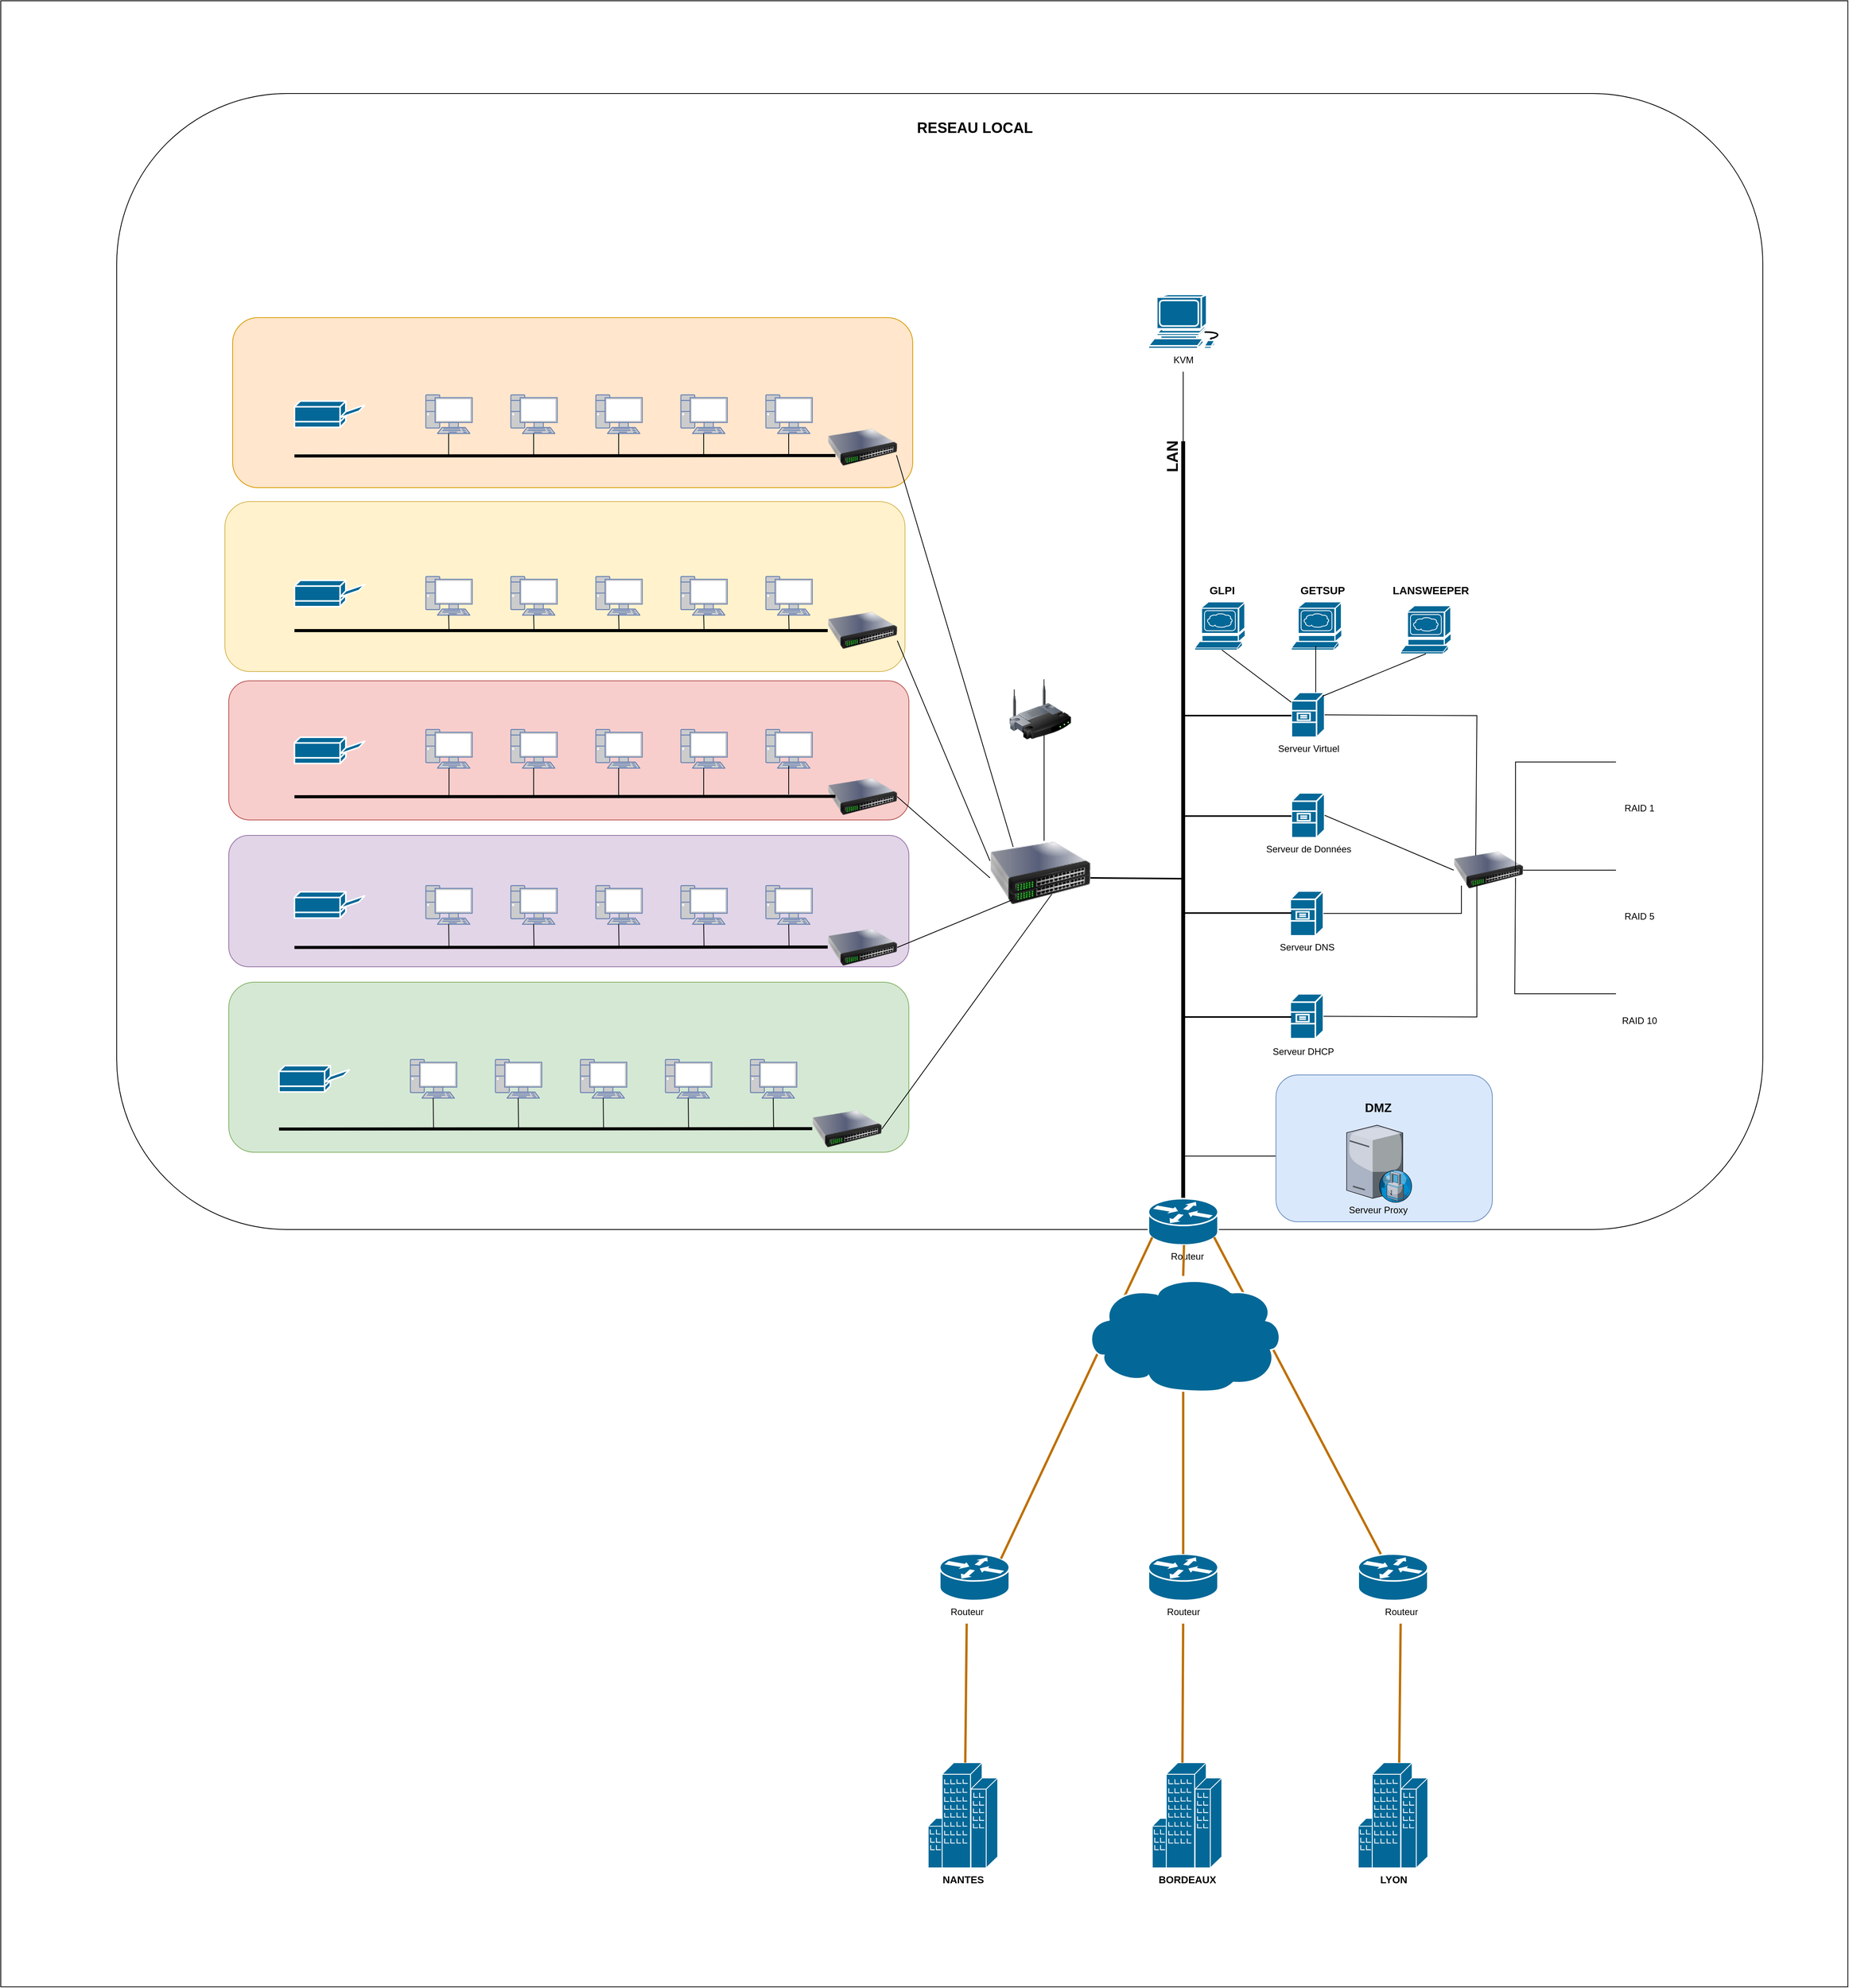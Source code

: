<mxfile version="21.0.10" type="github">
  <diagram id="6a731a19-8d31-9384-78a2-239565b7b9f0" name="Page-1">
    <mxGraphModel dx="3550" dy="2581" grid="1" gridSize="10" guides="1" tooltips="1" connect="1" arrows="1" fold="1" page="1" pageScale="1" pageWidth="827" pageHeight="1169" background="none" math="0" shadow="0">
      <root>
        <mxCell id="0" />
        <mxCell id="1" parent="0" />
        <mxCell id="ARjc6DBImv_eqJyqPFro-25" value="" style="rounded=0;whiteSpace=wrap;html=1;" vertex="1" parent="1">
          <mxGeometry x="-1050" y="-1010" width="2390" height="2570" as="geometry" />
        </mxCell>
        <mxCell id="ARjc6DBImv_eqJyqPFro-24" value="" style="rounded=1;whiteSpace=wrap;html=1;" vertex="1" parent="1">
          <mxGeometry x="-900" y="-890" width="2130" height="1470" as="geometry" />
        </mxCell>
        <mxCell id="ARjc6DBImv_eqJyqPFro-22" value="" style="rounded=1;whiteSpace=wrap;html=1;fillColor=#d5e8d4;strokeColor=#82b366;" vertex="1" parent="1">
          <mxGeometry x="-755" y="260" width="880" height="220" as="geometry" />
        </mxCell>
        <mxCell id="ARjc6DBImv_eqJyqPFro-21" value="" style="rounded=1;whiteSpace=wrap;html=1;fillColor=#e1d5e7;strokeColor=#9673a6;" vertex="1" parent="1">
          <mxGeometry x="-755" y="70" width="880" height="170" as="geometry" />
        </mxCell>
        <mxCell id="ARjc6DBImv_eqJyqPFro-20" value="" style="rounded=1;whiteSpace=wrap;html=1;fillColor=#f8cecc;strokeColor=#b85450;" vertex="1" parent="1">
          <mxGeometry x="-755" y="-130" width="880" height="180" as="geometry" />
        </mxCell>
        <mxCell id="ARjc6DBImv_eqJyqPFro-19" value="" style="rounded=1;whiteSpace=wrap;html=1;fillColor=#fff2cc;strokeColor=#d6b656;" vertex="1" parent="1">
          <mxGeometry x="-760" y="-362" width="880" height="220" as="geometry" />
        </mxCell>
        <mxCell id="ARjc6DBImv_eqJyqPFro-18" value="" style="rounded=1;whiteSpace=wrap;html=1;fillColor=#ffe6cc;strokeColor=#d79b00;" vertex="1" parent="1">
          <mxGeometry x="-750" y="-600" width="880" height="220" as="geometry" />
        </mxCell>
        <mxCell id="ulOZlzncEij44m-0XtQn-2258" value="" style="shape=mxgraph.cisco.servers.file_server;sketch=0;html=1;pointerEvents=1;dashed=0;fillColor=#036897;strokeColor=#ffffff;strokeWidth=2;verticalLabelPosition=bottom;verticalAlign=top;align=center;outlineConnect=0;" parent="1" vertex="1">
          <mxGeometry x="620" y="-115" width="43" height="58" as="geometry" />
        </mxCell>
        <mxCell id="ulOZlzncEij44m-0XtQn-2259" value="" style="shape=mxgraph.cisco.servers.file_server;sketch=0;html=1;pointerEvents=1;dashed=0;fillColor=#036897;strokeColor=#ffffff;strokeWidth=2;verticalLabelPosition=bottom;verticalAlign=top;align=center;outlineConnect=0;" parent="1" vertex="1">
          <mxGeometry x="620" y="15" width="43" height="58" as="geometry" />
        </mxCell>
        <mxCell id="ulOZlzncEij44m-0XtQn-2260" value="&#xa;&lt;span style=&quot;color: rgba(0, 0, 0, 0); font-family: monospace; font-size: 0px; font-style: normal; font-variant-ligatures: normal; font-variant-caps: normal; font-weight: 400; letter-spacing: normal; orphans: 2; text-align: start; text-indent: 0px; text-transform: none; widows: 2; word-spacing: 0px; -webkit-text-stroke-width: 0px; background-color: rgb(251, 251, 251); text-decoration-thickness: initial; text-decoration-style: initial; text-decoration-color: initial; float: none; display: inline !important;&quot;&gt;%3CmxGraphModel%3E%3Croot%3E%3CmxCell%20id%3D%220%22%2F%3E%3CmxCell%20id%3D%221%22%20parent%3D%220%22%2F%3E%3CmxCell%20id%3D%222%22%20value%3D%22%22%20style%3D%22shape%3Dmxgraph.cisco.servers. file_server%3Bsketch%3D0%3Bhtml%3D1%3BpointerEvents%3D1%3Bdashed%3D0%3BfillColor%3D%23036897%3BstrokeColor%3D%23ffffff%3BstrokeWidth%3D2%3BverticalLabelPosition%3Dbottom%3BverticalAlign%3Dtop%3Balign%3Dcenter%3BoutlineConnect%3D0%3B%22%20vertex%3D%221%22%20%3%221%22 3parent%3D%20%3%22660E%22CmxGeometry%20x%3D%22370%22%20y%3D%2243%22%20width%3D%2258%22%20height%3D%22%22%2as%3D%3geometry%2%3F%3E%2C%3FmxCell%3E" style="shape=mxgraph.cisco.servers.file_server;sketch=0;html=1;pointerEvents=1;dashed=0;fillColor=#036897;strokeColor=#ffffff;strokeWidth=2;verticalLabelPosition=bottom;verticalAlign=top;align=center;outlineConnect=0;" parent="1" vertex="1">
          <mxGeometry x="618.5" y="142" width="43" height="58" as="geometry" />
        </mxCell>
        <mxCell id="ulOZlzncEij44m-0XtQn-2261" value="Serveur Virtuel" style="text;html=1;align=center;verticalAlign=middle;resizable=0;points=[];autosize=1;strokeColor=none;fillColor=none;" parent="1" vertex="1">
          <mxGeometry x="591.5" y="-57" width="100" height="30" as="geometry" />
        </mxCell>
        <mxCell id="ulOZlzncEij44m-0XtQn-2262" value="Serveur de Données" style="text;html=1;align=center;verticalAlign=middle;resizable=0;points=[];autosize=1;strokeColor=none;fillColor=none;" parent="1" vertex="1">
          <mxGeometry x="576.5" y="73" width="130" height="30" as="geometry" />
        </mxCell>
        <mxCell id="ulOZlzncEij44m-0XtQn-2263" value="Serveur DNS" style="text;html=1;align=center;verticalAlign=middle;resizable=0;points=[];autosize=1;strokeColor=none;fillColor=none;" parent="1" vertex="1">
          <mxGeometry x="595" y="200" width="90" height="30" as="geometry" />
        </mxCell>
        <mxCell id="ulOZlzncEij44m-0XtQn-2264" value="&#xa;&lt;span style=&quot;color: rgba(0, 0, 0, 0); font-family: monospace; font-size: 0px; font-style: normal; font-variant-ligatures: normal; font-variant-caps: normal; font-weight: 400; letter-spacing: normal; orphans: 2; text-align: start; text-indent: 0px; text-transform: none; widows: 2; word-spacing: 0px; -webkit-text-stroke-width: 0px; background-color: rgb(251, 251, 251); text-decoration-thickness: initial; text-decoration-style: initial; text-decoration-color: initial; float: none; display: inline !important;&quot;&gt;%3CmxGraphModel%3E%3Croot%3E%3CmxCell%20id%3D%220%22%2F%3E%3CmxCell%20id%3D%221%22%20parent%3D%220%22%2F%3E%3CmxCell%20id%3D%222%22%20value%3D%22%22%20style%3D%22shape%3Dmxgraph.cisco.servers. file_server%3Bsketch%3D0%3Bhtml%3D1%3BpointerEvents%3D1%3Bdashed%3D0%3BfillColor%3D%23036897%3BstrokeColor%3D%23ffffff%3BstrokeWidth%3D2%3BverticalLabelPosition%3Dbottom%3BverticalAlign%3Dtop%3Balign%3Dcenter%3BoutlineConnect%3D0%3B%22%20vertex%3D%221%22%20%3%221%22 3parent%3D%20%3%22660E%22CmxGeometry%20x%3D%22370%22%20y%3D%2243%22%20width%3D%2258%22%20height%3D%22%22%2as%3D%3geometry%2%3F%3E%2C%3FmxCell%3E" style="shape=mxgraph.cisco.servers.file_server;sketch=0;html=1;pointerEvents=1;dashed=0;fillColor=#036897;strokeColor=#ffffff;strokeWidth=2;verticalLabelPosition=bottom;verticalAlign=top;align=center;outlineConnect=0;" parent="1" vertex="1">
          <mxGeometry x="618.5" y="275" width="43" height="58" as="geometry" />
        </mxCell>
        <mxCell id="ulOZlzncEij44m-0XtQn-2265" value="Serveur DHCP" style="text;html=1;align=center;verticalAlign=middle;resizable=0;points=[];autosize=1;strokeColor=none;fillColor=none;" parent="1" vertex="1">
          <mxGeometry x="585" y="335" width="100" height="30" as="geometry" />
        </mxCell>
        <mxCell id="ulOZlzncEij44m-0XtQn-2266" value="" style="endArrow=none;html=1;rounded=0;strokeWidth=5;" parent="1" source="ulOZlzncEij44m-0XtQn-2349" edge="1">
          <mxGeometry width="50" height="50" relative="1" as="geometry">
            <mxPoint x="480" y="395" as="sourcePoint" />
            <mxPoint x="480" y="-440" as="targetPoint" />
          </mxGeometry>
        </mxCell>
        <mxCell id="ulOZlzncEij44m-0XtQn-2267" value="" style="endArrow=none;html=1;rounded=0;strokeWidth=2;" parent="1" edge="1">
          <mxGeometry width="50" height="50" relative="1" as="geometry">
            <mxPoint x="480" y="-85" as="sourcePoint" />
            <mxPoint x="620" y="-85" as="targetPoint" />
          </mxGeometry>
        </mxCell>
        <mxCell id="ulOZlzncEij44m-0XtQn-2268" value="" style="endArrow=none;html=1;rounded=0;strokeWidth=2;" parent="1" edge="1">
          <mxGeometry width="50" height="50" relative="1" as="geometry">
            <mxPoint x="480" y="305" as="sourcePoint" />
            <mxPoint x="620" y="305" as="targetPoint" />
          </mxGeometry>
        </mxCell>
        <mxCell id="ulOZlzncEij44m-0XtQn-2269" value="" style="endArrow=none;html=1;rounded=0;strokeWidth=2;" parent="1" edge="1">
          <mxGeometry width="50" height="50" relative="1" as="geometry">
            <mxPoint x="480" y="170.5" as="sourcePoint" />
            <mxPoint x="620" y="170.5" as="targetPoint" />
          </mxGeometry>
        </mxCell>
        <mxCell id="ulOZlzncEij44m-0XtQn-2270" value="&#xa;&lt;span style=&quot;color: rgba(0, 0, 0, 0); font-family: monospace; font-size: 0px; font-style: normal; font-variant-ligatures: normal; font-variant-caps: normal; font-weight: 400; letter-spacing: normal; orphans: 2; text-align: start; text-indent: 0px; text-transform: none; widows: 2; word-spacing: 0px; -webkit-text-stroke-width: 0px; background-color: rgb(251, 251, 251); text-decoration-thickness: initial; text-decoration-style: initial; text-decoration-color: initial; float: none; display: inline !important;&quot;&gt;%3CmxGraphModel%3E%3Croot%3E%3CmxCell%20id%3D%220%22%2F%3E%3CmxCell%20id%3D%221%22%20parent%3D%220%22%2F%3E%3CmxCell%20id%3D%222%22%20value%3D%22%22%20style%3D%22endArrow%3Dnone%3Bhtml%3D1%3Brounded%3D0%3BstrokeWidth%3D2%3B%22%20edge%3D%221%22%20parent%3D%221%22%3E%3CmxGeometry%20width%3D%2250%22%20height%3D%2250%22%20relative%3D%221%22%20as%3D%22geometry%22%3E%3CmxPoint%20x%3D%22520%22% 20y%3D%22280%22%20as%3D%22sourcePoint%22%2F%3E%3CmxPoint%20x%3D%22660%22%20y%3D%22280%22%20as%3D%22targetPoint%22%2F%3E%3C%2FmxGeometry%3E%3C%2FmxCell%3E%3C%2Froot%3E%3C%2FmxGraphModel%3E" style="endArrow=none;html=1;rounded=0;strokeWidth=2;" parent="1" edge="1">
          <mxGeometry width="50" height="50" relative="1" as="geometry">
            <mxPoint x="480" y="45" as="sourcePoint" />
            <mxPoint x="620" y="45" as="targetPoint" />
          </mxGeometry>
        </mxCell>
        <mxCell id="ulOZlzncEij44m-0XtQn-2271" value="" style="image;html=1;image=img/lib/clip_art/networking/Switch_128x128.png" parent="1" vertex="1">
          <mxGeometry x="230" y="85" width="130" height="80" as="geometry" />
        </mxCell>
        <mxCell id="ulOZlzncEij44m-0XtQn-2272" value="&#xa;&lt;span style=&quot;color: rgba(0, 0, 0, 0); font-family: monospace; font-size: 0px; font-style: normal; font-variant-ligatures: normal; font-variant-caps: normal; font-weight: 400; letter-spacing: normal; orphans: 2; text-align: start; text-indent: 0px; text-transform: none; widows: 2; word-spacing: 0px; -webkit-text-stroke-width: 0px; background-color: rgb(251, 251, 251); text-decoration-thickness: initial; text-decoration-style: initial; text-decoration-color: initial; float: none; display: inline !important;&quot;&gt;%3CmxGraphModel%3E%3Croot%3E%3CmxCell%20id%3D%220%22%2F%3E%3CmxCell%20id%3D%221%22%20parent%3D%220%22%2F%3E%3CmxCell%20id%3D%222%22%20value%3D%22%22%20style%3D%22image%3Bhtml%3D1%3Bimage %3Dimg%2Flib%2Fclip_art%2Fnetworking%2FSwitch_128x128.png%22%20vertex%3D%221%22%20parent%3D%221%22%3E%3CmxGeometry%20x%3D%22270%22%20y%3D%22308%22%20width%3D%22130%22%20height%3D%2280%22%20as%3D%22geometry%22% 2F%3E%3C%2FmxCell%3E%3C%2Froot%3E%3C%2FmxGraphModel%3E" style="image;html=1;image=img/lib/clip_art/networking/Switch_128x128.png" parent="1" vertex="1">
          <mxGeometry x="230" y="73" width="130" height="80" as="geometry" />
        </mxCell>
        <mxCell id="ulOZlzncEij44m-0XtQn-2274" value="&#xa;&lt;span style=&quot;color: rgba(0, 0, 0, 0); font-family: monospace; font-size: 0px; font-style: normal; font-variant-ligatures: normal; font-variant-caps: normal; font-weight: 400; letter-spacing: normal; orphans: 2; text-align: start; text-indent: 0px; text-transform: none; widows: 2; word-spacing: 0px; -webkit-text-stroke-width: 0px; background-color: rgb(251, 251, 251); text-decoration-thickness: initial; text-decoration-style: initial; text-decoration-color: initial; float: none; display: inline !important;&quot;&gt;%3CmxGraphModel%3E%3Croot%3E%3CmxCell%20id%3D%220%22%2F%3E%3CmxCell%20id%3D%221%22%20parent%3D%220%22%2F%3E%3CmxCell%20id%3D%222%22%20value%3D%22%22%20style%3D%22endArrow%3Dnone%3Bhtml%3D1%3Brounded%3D0%3BstrokeWidth%3D2%3B%22%20edge%3D%221%22%20parent%3D%221%22%3E%3CmxGeometry%20width%3D%2250%22%20height%3D%2250%22%20relative%3D%221%22%20as%3D%22geometry%22%3E%3CmxPoint%20x%3D%22520%22% 20y%3D%22280%22%20as%3D%22sourcePoint%22%2F%3E%3CmxPoint%20x%3D%22660%22%20y%3D%22280%22%20as%3D%22targetPoint%22%2F%3E%3C%2FmxGeometry%3E%3C%2FmxCell%3E%3C%2Froot%3E%3C%2FmxGraphModel%3E" style="endArrow=none;html=1;rounded=0;strokeWidth=2;" parent="1" edge="1">
          <mxGeometry width="50" height="50" relative="1" as="geometry">
            <mxPoint x="360" y="125" as="sourcePoint" />
            <mxPoint x="480" y="126" as="targetPoint" />
          </mxGeometry>
        </mxCell>
        <mxCell id="ulOZlzncEij44m-0XtQn-2275" value="&#xa;&lt;span style=&quot;color: rgba(0, 0, 0, 0); font-family: monospace; font-size: 0px; font-style: normal; font-variant-ligatures: normal; font-variant-caps: normal; font-weight: 400; letter-spacing: normal; orphans: 2; text-align: start; text-indent: 0px; text-transform: none; widows: 2; word-spacing: 0px; -webkit-text-stroke-width: 0px; background-color: rgb(251, 251, 251); text-decoration-thickness: initial; text-decoration-style: initial; text-decoration-color: initial; float: none; display: inline !important;&quot;&gt;%3CmxGraphModel%3E%3Croot%3E%3CmxCell%20id%3D%220%22%2F%3E%3CmxCell%20id%3D%221%22%20parent%3D%220%22%2F%3E%3CmxCell%20id%3D%222%22%20value%3D%22%26%2310%3B%26lt%3Bspan%20style%3D%26quot%3Bcolor%3A%20rgba(0%2C%200%2C%200%2C%200)%3B%20font-family%3A%20monospace%3B%20font-size%3A%200px%3B%20font-style%3A%20normal%3B%20font-variant-ligatures%3A%20normal%3B%20font-variant-caps%3A%20normal%3B%20font-weight%3A%20400%3B%20letter-spacing%3A% 20normal%3B%20orphans%3A%202%3B%20text-align%3A%20start%3B%20text-indent%3A%200px%3B%20text-transform%3A%20none%3B%20widows%3A%202%3B%20word-spacing%3A%200px%3B%20-webkit-text-stroke-width%3A%200px%3B%20background-color%3A%20rgb(251%2C%20251%2C%20251)%3B%20text-decoration-thickness%3A%20initial%3B%20text-decoration-style%3A%20initial%3B%20text-decoration-color%3A%20initial%3B%20float%3A%20none%3B%20display%3A%20inline%20! important%3B%26quot%3B%26gt%3B%253CmxGraphModel%253E%253Croot%253E%253CmxCell%2520id%253D%25220%2522%252F%253E%253CmxCell%2520id%253D%25221%2522%2520parent%253D%25220%2522%252F%253E%253CmxCell%2520id%253D%25222%2522%2520value%253D%2522%2522%2520style%253D%2522image%253Bhtml%253D1%253Bimage%20%253Dimg%252Flib%252Fclip_art%252Fnetworking%252FSwitch_128x128. png%2522%2520vertex%253D%25221%2522%2520parent%253D%25221%2522%253E%253CmxGeometry%2520x%253D%2522270%2522%2520y%253D%2522308%2522%2520width%253D%2522130%2522%2520height%253D%252280height%2522D%2520&amp;amp;253&amp;amp;2522&amp;amp;2522&amp;amp;25d&amp;amp;202d&amp;amp;253width%253%252d%253d%253d&amp;amp;252height%253D%253&amp;amp;252width%253d%22height%20&amp;amp;3height%22D%3&amp;amp;3height%1D%3&amp;amp;3height%2&amp;amp;2&amp;amp;2height%2D%128%128%22as%20D%3geometry%221%22%20F%3E%221C%22FmxCell%3E%3C%20Froot%3E" style="image;html=1;image=img/lib/clip_art/networking/Switch_128x128.png" parent="1" vertex="1">
          <mxGeometry x="20" y="-472" width="90" height="80" as="geometry" />
        </mxCell>
        <mxCell id="ulOZlzncEij44m-0XtQn-2276" value="&#xa;&lt;span style=&quot;color: rgba(0, 0, 0, 0); font-family: monospace; font-size: 0px; font-style: normal; font-variant-ligatures: normal; font-variant-caps: normal; font-weight: 400; letter-spacing: normal; orphans: 2; text-align: start; text-indent: 0px; text-transform: none; widows: 2; word-spacing: 0px; -webkit-text-stroke-width: 0px; background-color: rgb(251, 251, 251); text-decoration-thickness: initial; text-decoration-style: initial; text-decoration-color: initial; float: none; display: inline !important;&quot;&gt;%3CmxGraphModel%3E%3Croot%3E%3CmxCell%20id%3D%220%22%2F%3E%3CmxCell%20id%3D%221%22%20parent%3D%220%22%2F%3E%3CmxCell%20id%3D%222%22%20value%3D%22%26%2310%3B%26lt%3Bspan%20style%3D%26quot%3Bcolor%3A%20rgba(0%2C%200%2C%200%2C%200)%3B%20font-family%3A%20monospace%3B%20font-size%3A%200px%3B%20font-style%3A%20normal%3B%20font-variant-ligatures%3A%20normal%3B%20font-variant-caps%3A%20normal%3B%20font-weight%3A%20400%3B%20letter-spacing%3A% 20normal%3B%20orphans%3A%202%3B%20text-align%3A%20start%3B%20text-indent%3A%200px%3B%20text-transform%3A%20none%3B%20widows%3A%202%3B%20word-spacing%3A%200px%3B%20-webkit-text-stroke-width%3A%200px%3B%20background-color%3A%20rgb(251%2C%20251%2C%20251)%3B%20text-decoration-thickness%3A%20initial%3B%20text-decoration-style%3A%20initial%3B%20text-decoration-color%3A%20initial%3B%20float%3A%20none%3B%20display%3A%20inline%20! important%3B%26quot%3B%26gt%3B%253CmxGraphModel%253E%253Croot%253E%253CmxCell%2520id%253D%25220%2522%252F%253E%253CmxCell%2520id%253D%25221%2522%2520parent%253D%25220%2522%252F%253E%253CmxCell%2520id%253D%25222%2522%2520value%253D%2522%2522%2520style%253D%2522image%253Bhtml%253D1%253Bimage%20%253Dimg%252Flib%252Fclip_art%252Fnetworking%252FSwitch_128x128. png%2522%2520vertex%253D%25221%2522%2520parent%253D%25221%2522%253E%253CmxGeometry%2520x%253D%2522270%2522%2520y%253D%2522308%2522%2520width%253D%2522130%2522%2520height%253D%252280height%2522D%2520&amp;amp;253&amp;amp;2522&amp;amp;2522&amp;amp;25d&amp;amp;202d&amp;amp;253width%253%252d%253d%253d&amp;amp;252height%253D%253&amp;amp;252width%253d%22height%20&amp;amp;3height%22D%3&amp;amp;3height%1D%3&amp;amp;3height%2&amp;amp;2&amp;amp;2height%2D%128%128%22as%20D%3geometry%221%22%20F%3E%221C%22FmxCell%3E%3C%20Froot%3E" style="image;html=1;image=img/lib/clip_art/networking/Switch_128x128.png" parent="1" vertex="1">
          <mxGeometry x="20" y="-235" width="90" height="80" as="geometry" />
        </mxCell>
        <mxCell id="ulOZlzncEij44m-0XtQn-2277" value="&#xa;&lt;span style=&quot;color: rgba(0, 0, 0, 0); font-family: monospace; font-size: 0px; font-style: normal; font-variant-ligatures: normal; font-variant-caps: normal; font-weight: 400; letter-spacing: normal; orphans: 2; text-align: start; text-indent: 0px; text-transform: none; widows: 2; word-spacing: 0px; -webkit-text-stroke-width: 0px; background-color: rgb(251, 251, 251); text-decoration-thickness: initial; text-decoration-style: initial; text-decoration-color: initial; float: none; display: inline !important;&quot;&gt;%3CmxGraphModel%3E%3Croot%3E%3CmxCell%20id%3D%220%22%2F%3E%3CmxCell%20id%3D%221%22%20parent%3D%220%22%2F%3E%3CmxCell%20id%3D%222%22%20value%3D%22%26%2310%3B%26lt%3Bspan%20style%3D%26quot%3Bcolor%3A%20rgba(0%2C%200%2C%200%2C%200)%3B%20font-family%3A%20monospace%3B%20font-size%3A%200px%3B%20font-style%3A%20normal%3B%20font-variant-ligatures%3A%20normal%3B%20font-variant-caps%3A%20normal%3B%20font-weight%3A%20400%3B%20letter-spacing%3A% 20normal%3B%20orphans%3A%202%3B%20text-align%3A%20start%3B%20text-indent%3A%200px%3B%20text-transform%3A%20none%3B%20widows%3A%202%3B%20word-spacing%3A%200px%3B%20-webkit-text-stroke-width%3A%200px%3B%20background-color%3A%20rgb(251%2C%20251%2C%20251)%3B%20text-decoration-thickness%3A%20initial%3B%20text-decoration-style%3A%20initial%3B%20text-decoration-color%3A%20initial%3B%20float%3A%20none%3B%20display%3A%20inline%20! important%3B%26quot%3B%26gt%3B%253CmxGraphModel%253E%253Croot%253E%253CmxCell%2520id%253D%25220%2522%252F%253E%253CmxCell%2520id%253D%25221%2522%2520parent%253D%25220%2522%252F%253E%253CmxCell%2520id%253D%25222%2522%2520id%253%2522id%2526value%252310D%253%2526%253%2520B%253lt%2526Bspan%253style%253D%2520quot%0Bcolor%252A%25200rgba(252%25200C%252%25200C%253%2520C%253)%2520B%253font-family%2520A%253monospace%25200B%253font-size%2520A%253px%2520B%253font-style%2520A% 253normal%2520B%253font-variant-ligatures%2520A%253normal%2520B%253font-variant-caps%2520A%253normal%2520400B%253font-weight%2520A%253%25B%2020letter-spacing%253A%2520%253normal%25202B%253orphans%2520A%253%2520B%253text-align%2520A; 253A %25200start%253B%2520text-indent%253A%2520px%253B%2520text-transform%253A%25202none%253B%2520widows%253A%25200%253B%2520word-spacing%253A%25200px%253B%2520-webkit-text-stroke-width%253A%2520px%251B%252background-color% 2520251A%252rgb(2520251%253C%2520%253C%2520)%253B%2520text-decoration-thickness%253A%2520initial%253B%2520text-decoration-style%253A%2520initial%253B%2520text-decoration-color%253A%2520initial%253B%2520float%253A%2520none%2520B%20display%253A%2526inline%253! %2526important%253B%25253quot%25253B%25253gt%25253B%25253CmxGraphModel%252520E%25253Croot%2525220E%252522CmxCell%25252id%25253D%25253%252520%25253F%2525221E%252522CmxCell%252520id%25253D%2525220%252522%25252parent%25253D%25253%252520D% %25253%2525222F%252522E%252520CmxCell%25253id%252522D%252522%252520%25253value%252522D%25253%25253%1style%25253D%2520image%25253Bhtml%25252D25252%25252Bimage%25252%128Dimg%128Flib%20Fclip_art%252522Fnetworking%252520FSwitch_ 25253x2525221. %252522png%252520%25253vertex%2525221D%252522%25253%25253parent%252520D%25253%252522270%252522E%252520CmxGeometry%25253x%252522308D%252522%252520%25253y%252522130D%252522%252520%25253width%25252280D%252522%252520%26height%3D%3D%253D%26D%3D%3D%2522D%26D%3D%3D%2522%26D%3D%3D%25D%26d%3d%3d%202d%26d%3d%3d%253d%25253d%25252&amp;amp;25253D%25253%26D%3D%3D%252D%25253D%25253D%26D%3D%3D%252D%25253D%2522D%2520D%26D%3D%3&amp;amp;3D%2522D%253D%26height%3D%3%3amp%251Bamp%253B26%3amp%3Bamp%3B252%26amp%3Bamp%3B2%26amp%3Bamp%3B2d%252amp%25128Bamp%25128B2522d%2520amp%253Bamp%25221B2522width%2520%253d%25221d%2522d%253amp%253Bamp%2520B253height%22D%20%3amp%22Bamp% 3B3width%1d%3height%3%2amp%2Bamp%2B2height%128D%128%22amp%20Bamp%3B221height%22D%20%3amp%221Bamp%22B3height%3%20amp%3Bamp%2290B22%20amp%3Bamp%22370B22height%20D%3%2290%22%20%3%2280%22%20%3%22%22as%2D%3geometry%3%2%3F%3E%2C%3FmxCell%3E" style="image;html=1;image=img/lib/clip_art/networking/Switch_128x128.png" parent="1" vertex="1">
          <mxGeometry x="20" y="-20" width="90" height="80" as="geometry" />
        </mxCell>
        <mxCell id="ulOZlzncEij44m-0XtQn-2278" value="&#xa;&lt;span style=&quot;color: rgba(0, 0, 0, 0); font-family: monospace; font-size: 0px; font-style: normal; font-variant-ligatures: normal; font-variant-caps: normal; font-weight: 400; letter-spacing: normal; orphans: 2; text-align: start; text-indent: 0px; text-transform: none; widows: 2; word-spacing: 0px; -webkit-text-stroke-width: 0px; background-color: rgb(251, 251, 251); text-decoration-thickness: initial; text-decoration-style: initial; text-decoration-color: initial; float: none; display: inline !important;&quot;&gt;%3CmxGraphModel%3E%3Croot%3E%3CmxCell%20id%3D%220%22%2F%3E%3CmxCell%20id%3D%221%22%20parent%3D%220%22%2F%3E%3CmxCell%20id%3D%222%22%20value%3D%22%26%2310%3B%26lt%3Bspan%20style%3D%26quot%3Bcolor%3A%20rgba(0%2C%200%2C%200%2C%200)%3B%20font-family%3A%20monospace%3B%20font-size%3A%200px%3B%20font-style%3A%20normal%3B%20font-variant-ligatures%3A%20normal%3B%20font-variant-caps%3A%20normal%3B%20font-weight%3A%20400%3B%20letter-spacing%3A% 20normal%3B%20orphans%3A%202%3B%20text-align%3A%20start%3B%20text-indent%3A%200px%3B%20text-transform%3A%20none%3B%20widows%3A%202%3B%20word-spacing%3A%200px%3B%20-webkit-text-stroke-width%3A%200px%3B%20background-color%3A%20rgb(251%2C%20251%2C%20251)%3B%20text-decoration-thickness%3A%20initial%3B%20text-decoration-style%3A%20initial%3B%20text-decoration-color%3A%20initial%3B%20float%3A%20none%3B%20display%3A%20inline%20! important%3B%26quot%3B%26gt%3B%253CmxGraphModel%253E%253Croot%253E%253CmxCell%2520id%253D%25220%2522%252F%253E%253CmxCell%2520id%253D%25221%2522%2520parent%253D%25220%2522%252F%253E%253CmxCell%2520id%253D%25222%2522%2520value%253D%2522%2522%2520style%253D%2522image%253Bhtml%253D1%253Bimage%20%253Dimg%252Flib%252Fclip_art%252Fnetworking%252FSwitch_128x128. png%2522%2520vertex%253D%25221%2522%2520parent%253D%25221%2522%253E%253CmxGeometry%2520x%253D%2522270%2522%2520y%253D%2522308%2522%2520width%253D%2522130%2522%2520height%253D%252280height%2522D%2520&amp;amp;253&amp;amp;2522&amp;amp;2522&amp;amp;25d&amp;amp;202d&amp;amp;253width%253%252d%253d%253d&amp;amp;252height%253D%253&amp;amp;252width%253d%22height%20&amp;amp;3height%22D%3&amp;amp;3height%1D%3&amp;amp;3height%2&amp;amp;2&amp;amp;2height%2D%128%128%22as%20D%3geometry%221%22%20F%3E%221C%22FmxCell%3E%3C%20Froot%3E" style="image;html=1;image=img/lib/clip_art/networking/Switch_128x128.png" parent="1" vertex="1">
          <mxGeometry x="20" y="175" width="90" height="80" as="geometry" />
        </mxCell>
        <mxCell id="ulOZlzncEij44m-0XtQn-2279" value="&#xa;&lt;span style=&quot;color: rgba(0, 0, 0, 0); font-family: monospace; font-size: 0px; font-style: normal; font-variant-ligatures: normal; font-variant-caps: normal; font-weight: 400; letter-spacing: normal; orphans: 2; text-align: start; text-indent: 0px; text-transform: none; widows: 2; word-spacing: 0px; -webkit-text-stroke-width: 0px; background-color: rgb(251, 251, 251); text-decoration-thickness: initial; text-decoration-style: initial; text-decoration-color: initial; float: none; display: inline !important;&quot;&gt;%3CmxGraphModel%3E%3Croot%3E%3CmxCell%20id%3D%220%22%2F%3E%3CmxCell%20id%3D%221%22%20parent%3D%220%22%2F%3E%3CmxCell%20id%3D%222%22%20value%3D%22%26%2310%3B%26lt%3Bspan%20style%3D%26quot%3Bcolor%3A%20rgba(0%2C%200%2C%200%2C%200)%3B%20font-family%3A%20monospace%3B%20font-size%3A%200px%3B%20font-style%3A%20normal%3B%20font-variant-ligatures%3A%20normal%3B%20font-variant-caps%3A%20normal%3B%20font-weight%3A%20400%3B%20letter-spacing%3A% 20normal%3B%20orphans%3A%202%3B%20text-align%3A%20start%3B%20text-indent%3A%200px%3B%20text-transform%3A%20none%3B%20widows%3A%202%3B%20word-spacing%3A%200px%3B%20-webkit-text-stroke-width%3A%200px%3B%20background-color%3A%20rgb(251%2C%20251%2C%20251)%3B%20text-decoration-thickness%3A%20initial%3B%20text-decoration-style%3A%20initial%3B%20text-decoration-color%3A%20initial%3B%20float%3A%20none%3B%20display%3A%20inline%20! important%3B%26quot%3B%26gt%3B%253CmxGraphModel%253E%253Croot%253E%253CmxCell%2520id%253D%25220%2522%252F%253E%253CmxCell%2520id%253D%25221%2522%2520parent%253D%25220%2522%252F%253E%253CmxCell%2520id%253D%25222%2522%2520value%253D%2522%2522%2520style%253D%2522image%253Bhtml%253D1%253Bimage%20%253Dimg%252Flib%252Fclip_art%252Fnetworking%252FSwitch_128x128. png%2522%2520vertex%253D%25221%2522%2520parent%253D%25221%2522%253E%253CmxGeometry%2520x%253D%2522270%2522%2520y%253D%2522308%2522%2520width%253D%2522130%2522%2520height%253D%252280height%2522D%2520&amp;amp;253&amp;amp;2522&amp;amp;2522&amp;amp;25d&amp;amp;202d&amp;amp;253width%253%252d%253d%253d&amp;amp;252height%253D%253&amp;amp;252width%253d%22height%20&amp;amp;3height%22D%3&amp;amp;3height%1D%3&amp;amp;3height%2&amp;amp;2&amp;amp;2height%2D%128%128%22as%20D%3geometry%221%22%20F%3E%221C%22FmxCell%3E%3C%20Froot%3E" style="image;html=1;image=img/lib/clip_art/networking/Switch_128x128.png" parent="1" vertex="1">
          <mxGeometry y="410" width="90" height="80" as="geometry" />
        </mxCell>
        <mxCell id="ulOZlzncEij44m-0XtQn-2280" value="" style="endArrow=none;html=1;rounded=0;exitX=1;exitY=0.5;exitDx=0;exitDy=0;" parent="1" source="ulOZlzncEij44m-0XtQn-2277" edge="1">
          <mxGeometry width="50" height="50" relative="1" as="geometry">
            <mxPoint x="180" y="175" as="sourcePoint" />
            <mxPoint x="230" y="125" as="targetPoint" />
          </mxGeometry>
        </mxCell>
        <mxCell id="ulOZlzncEij44m-0XtQn-2281" value="" style="endArrow=none;html=1;rounded=0;exitX=1;exitY=0.663;exitDx=0;exitDy=0;exitPerimeter=0;" parent="1" source="ulOZlzncEij44m-0XtQn-2276" edge="1">
          <mxGeometry width="50" height="50" relative="1" as="geometry">
            <mxPoint x="140" y="153" as="sourcePoint" />
            <mxPoint x="230" y="103" as="targetPoint" />
            <Array as="points" />
          </mxGeometry>
        </mxCell>
        <mxCell id="ulOZlzncEij44m-0XtQn-2282" value="" style="endArrow=none;html=1;rounded=0;exitX=0.989;exitY=0.625;exitDx=0;exitDy=0;exitPerimeter=0;" parent="1" source="ulOZlzncEij44m-0XtQn-2275" edge="1">
          <mxGeometry width="50" height="50" relative="1" as="geometry">
            <mxPoint x="170" y="135" as="sourcePoint" />
            <mxPoint x="260" y="85" as="targetPoint" />
          </mxGeometry>
        </mxCell>
        <mxCell id="ulOZlzncEij44m-0XtQn-2283" value="" style="endArrow=none;html=1;rounded=0;exitX=1;exitY=0.5;exitDx=0;exitDy=0;" parent="1" source="ulOZlzncEij44m-0XtQn-2278" edge="1">
          <mxGeometry width="50" height="50" relative="1" as="geometry">
            <mxPoint x="170" y="203" as="sourcePoint" />
            <mxPoint x="260" y="153" as="targetPoint" />
          </mxGeometry>
        </mxCell>
        <mxCell id="ulOZlzncEij44m-0XtQn-2284" value="" style="endArrow=none;html=1;rounded=0;exitX=1;exitY=0.5;exitDx=0;exitDy=0;" parent="1" source="ulOZlzncEij44m-0XtQn-2279" edge="1">
          <mxGeometry width="50" height="50" relative="1" as="geometry">
            <mxPoint x="220" y="196" as="sourcePoint" />
            <mxPoint x="310" y="146" as="targetPoint" />
          </mxGeometry>
        </mxCell>
        <mxCell id="ulOZlzncEij44m-0XtQn-2285" value="" style="endArrow=none;html=1;rounded=0;entryX=0;entryY=0.5;entryDx=0;entryDy=0;strokeWidth=4;" parent="1" target="ulOZlzncEij44m-0XtQn-2276" edge="1">
          <mxGeometry width="50" height="50" relative="1" as="geometry">
            <mxPoint x="-670" y="-195" as="sourcePoint" />
            <mxPoint x="-70" y="-205" as="targetPoint" />
            <Array as="points">
              <mxPoint x="-150" y="-195" />
            </Array>
          </mxGeometry>
        </mxCell>
        <mxCell id="ulOZlzncEij44m-0XtQn-2286" value="" style="endArrow=none;html=1;rounded=0;entryX=0;entryY=0.5;entryDx=0;entryDy=0;strokeWidth=4;" parent="1" edge="1">
          <mxGeometry width="50" height="50" relative="1" as="geometry">
            <mxPoint x="-670" y="20" as="sourcePoint" />
            <mxPoint x="30" y="19.5" as="targetPoint" />
          </mxGeometry>
        </mxCell>
        <mxCell id="ulOZlzncEij44m-0XtQn-2287" value="" style="endArrow=none;html=1;rounded=0;entryX=0;entryY=0.5;entryDx=0;entryDy=0;strokeWidth=4;" parent="1" edge="1">
          <mxGeometry width="50" height="50" relative="1" as="geometry">
            <mxPoint x="-670" y="-421" as="sourcePoint" />
            <mxPoint x="30" y="-421.5" as="targetPoint" />
          </mxGeometry>
        </mxCell>
        <mxCell id="ulOZlzncEij44m-0XtQn-2288" value="" style="endArrow=none;html=1;rounded=0;entryX=0;entryY=0.5;entryDx=0;entryDy=0;strokeWidth=4;" parent="1" edge="1">
          <mxGeometry width="50" height="50" relative="1" as="geometry">
            <mxPoint x="-690" y="450" as="sourcePoint" />
            <mxPoint y="449.5" as="targetPoint" />
          </mxGeometry>
        </mxCell>
        <mxCell id="ulOZlzncEij44m-0XtQn-2289" value="" style="endArrow=none;html=1;rounded=0;entryX=0;entryY=0.5;entryDx=0;entryDy=0;strokeWidth=4;" parent="1" edge="1">
          <mxGeometry width="50" height="50" relative="1" as="geometry">
            <mxPoint x="-670" y="215" as="sourcePoint" />
            <mxPoint x="20" y="214.5" as="targetPoint" />
          </mxGeometry>
        </mxCell>
        <mxCell id="ulOZlzncEij44m-0XtQn-2290" value="&#xa;&lt;span style=&quot;color: rgba(0, 0, 0, 0); font-family: monospace; font-size: 0px; font-style: normal; font-variant-ligatures: normal; font-variant-caps: normal; font-weight: 400; letter-spacing: normal; orphans: 2; text-align: start; text-indent: 0px; text-transform: none; widows: 2; word-spacing: 0px; -webkit-text-stroke-width: 0px; background-color: rgb(251, 251, 251); text-decoration-thickness: initial; text-decoration-style: initial; text-decoration-color: initial; float: none; display: inline !important;&quot;&gt;%3CmxGraphModel%3E%3Croot%3E%3CmxCell%20id%3D%220%22%2F%3E%3CmxCell%20id%3D%221%22%20parent%3D%220%22%2F%3E" style="fontColor=#0066CC;verticalAlign=top;verticalLabelPosition=bottom;labelPosition=center;align=center;html=1;outlineConnect=0;fillColor=#CCCCCC;strokeColor=#6881B3;gradientColor=none;gradientDirection=north;strokeWidth=2;shape=mxgraph.networks.pc;" parent="1" vertex="1">
          <mxGeometry x="-390" y="-265" width="60" height="50" as="geometry" />
        </mxCell>
        <mxCell id="ulOZlzncEij44m-0XtQn-2291" value="" style="fontColor=#0066CC;verticalAlign=top;verticalLabelPosition=bottom;labelPosition=center;align=center;html=1;outlineConnect=0;fillColor=#CCCCCC;strokeColor=#6881B3;gradientColor=none;gradientDirection=north;strokeWidth=2;shape=mxgraph.networks.pc;" parent="1" vertex="1">
          <mxGeometry x="-280" y="-265" width="60" height="50" as="geometry" />
        </mxCell>
        <mxCell id="ulOZlzncEij44m-0XtQn-2292" value="" style="fontColor=#0066CC;verticalAlign=top;verticalLabelPosition=bottom;labelPosition=center;align=center;html=1;outlineConnect=0;fillColor=#CCCCCC;strokeColor=#6881B3;gradientColor=none;gradientDirection=north;strokeWidth=2;shape=mxgraph.networks.pc;" parent="1" vertex="1">
          <mxGeometry x="-170" y="-265" width="60" height="50" as="geometry" />
        </mxCell>
        <mxCell id="ulOZlzncEij44m-0XtQn-2293" value="" style="fontColor=#0066CC;verticalAlign=top;verticalLabelPosition=bottom;labelPosition=center;align=center;html=1;outlineConnect=0;fillColor=#CCCCCC;strokeColor=#6881B3;gradientColor=none;gradientDirection=north;strokeWidth=2;shape=mxgraph.networks.pc;" parent="1" vertex="1">
          <mxGeometry x="-60" y="-265" width="60" height="50" as="geometry" />
        </mxCell>
        <mxCell id="ulOZlzncEij44m-0XtQn-2294" value="&#xa;&lt;span style=&quot;color: rgba(0, 0, 0, 0); font-family: monospace; font-size: 0px; font-style: normal; font-variant-ligatures: normal; font-variant-caps: normal; font-weight: 400; letter-spacing: normal; orphans: 2; text-align: start; text-indent: 0px; text-transform: none; widows: 2; word-spacing: 0px; -webkit-text-stroke-width: 0px; background-color: rgb(251, 251, 251); text-decoration-thickness: initial; text-decoration-style: initial; text-decoration-color: initial; float: none; display: inline !important;&quot;&gt;%3CmxGraphModel%3E%3Croot%3E%3CmxCell%20id%3D%220%22%2F%3E%3CmxCell%20id%3D%221%22%20parent%3D%220%22%2F%3E" style="fontColor=#0066CC;verticalAlign=top;verticalLabelPosition=bottom;labelPosition=center;align=center;html=1;outlineConnect=0;fillColor=#CCCCCC;strokeColor=#6881B3;gradientColor=none;gradientDirection=north;strokeWidth=2;shape=mxgraph.networks.pc;" parent="1" vertex="1">
          <mxGeometry x="-500" y="-265" width="60" height="50" as="geometry" />
        </mxCell>
        <mxCell id="ulOZlzncEij44m-0XtQn-2295" value="&#xa;&lt;span style=&quot;color: rgba(0, 0, 0, 0); font-family: monospace; font-size: 0px; font-style: normal; font-variant-ligatures: normal; font-variant-caps: normal; font-weight: 400; letter-spacing: normal; orphans: 2; text-align: start; text-indent: 0px; text-transform: none; widows: 2; word-spacing: 0px; -webkit-text-stroke-width: 0px; background-color: rgb(251, 251, 251); text-decoration-thickness: initial; text-decoration-style: initial; text-decoration-color: initial; float: none; display: inline !important;&quot;&gt;%3CmxGraphModel%3E%3Croot%3E%3CmxCell%20id%3D%220%22%2F%3E%3CmxCell%20id%3D%221%22%20parent%3D%220%22%2F%3E" style="fontColor=#0066CC;verticalAlign=top;verticalLabelPosition=bottom;labelPosition=center;align=center;html=1;outlineConnect=0;fillColor=#CCCCCC;strokeColor=#6881B3;gradientColor=none;gradientDirection=north;strokeWidth=2;shape=mxgraph.networks.pc;" parent="1" vertex="1">
          <mxGeometry x="-390" y="-500" width="60" height="50" as="geometry" />
        </mxCell>
        <mxCell id="ulOZlzncEij44m-0XtQn-2296" value="" style="fontColor=#0066CC;verticalAlign=top;verticalLabelPosition=bottom;labelPosition=center;align=center;html=1;outlineConnect=0;fillColor=#CCCCCC;strokeColor=#6881B3;gradientColor=none;gradientDirection=north;strokeWidth=2;shape=mxgraph.networks.pc;" parent="1" vertex="1">
          <mxGeometry x="-280" y="-500" width="60" height="50" as="geometry" />
        </mxCell>
        <mxCell id="ulOZlzncEij44m-0XtQn-2297" value="" style="fontColor=#0066CC;verticalAlign=top;verticalLabelPosition=bottom;labelPosition=center;align=center;html=1;outlineConnect=0;fillColor=#CCCCCC;strokeColor=#6881B3;gradientColor=none;gradientDirection=north;strokeWidth=2;shape=mxgraph.networks.pc;" parent="1" vertex="1">
          <mxGeometry x="-170" y="-500" width="60" height="50" as="geometry" />
        </mxCell>
        <mxCell id="ulOZlzncEij44m-0XtQn-2298" value="" style="fontColor=#0066CC;verticalAlign=top;verticalLabelPosition=bottom;labelPosition=center;align=center;html=1;outlineConnect=0;fillColor=#CCCCCC;strokeColor=#6881B3;gradientColor=none;gradientDirection=north;strokeWidth=2;shape=mxgraph.networks.pc;" parent="1" vertex="1">
          <mxGeometry x="-60" y="-500" width="60" height="50" as="geometry" />
        </mxCell>
        <mxCell id="ulOZlzncEij44m-0XtQn-2299" value="&#xa;&lt;span style=&quot;color: rgba(0, 0, 0, 0); font-family: monospace; font-size: 0px; font-style: normal; font-variant-ligatures: normal; font-variant-caps: normal; font-weight: 400; letter-spacing: normal; orphans: 2; text-align: start; text-indent: 0px; text-transform: none; widows: 2; word-spacing: 0px; -webkit-text-stroke-width: 0px; background-color: rgb(251, 251, 251); text-decoration-thickness: initial; text-decoration-style: initial; text-decoration-color: initial; float: none; display: inline !important;&quot;&gt;%3CmxGraphModel%3E%3Croot%3E%3CmxCell%20id%3D%220%22%2F%3E%3CmxCell%20id%3D%221%22%20parent%3D%220%22%2F%3E" style="fontColor=#0066CC;verticalAlign=top;verticalLabelPosition=bottom;labelPosition=center;align=center;html=1;outlineConnect=0;fillColor=#CCCCCC;strokeColor=#6881B3;gradientColor=none;gradientDirection=north;strokeWidth=2;shape=mxgraph.networks.pc;" parent="1" vertex="1">
          <mxGeometry x="-500" y="-500" width="60" height="50" as="geometry" />
        </mxCell>
        <mxCell id="ulOZlzncEij44m-0XtQn-2300" value="&#xa;&lt;span style=&quot;color: rgba(0, 0, 0, 0); font-family: monospace; font-size: 0px; font-style: normal; font-variant-ligatures: normal; font-variant-caps: normal; font-weight: 400; letter-spacing: normal; orphans: 2; text-align: start; text-indent: 0px; text-transform: none; widows: 2; word-spacing: 0px; -webkit-text-stroke-width: 0px; background-color: rgb(251, 251, 251); text-decoration-thickness: initial; text-decoration-style: initial; text-decoration-color: initial; float: none; display: inline !important;&quot;&gt;%3CmxGraphModel%3E%3Croot%3E%3CmxCell%20id%3D%220%22%2F%3E%3CmxCell%20id%3D%221%22%20parent%3D%220%22%2F%3E" style="fontColor=#0066CC;verticalAlign=top;verticalLabelPosition=bottom;labelPosition=center;align=center;html=1;outlineConnect=0;fillColor=#CCCCCC;strokeColor=#6881B3;gradientColor=none;gradientDirection=north;strokeWidth=2;shape=mxgraph.networks.pc;" parent="1" vertex="1">
          <mxGeometry x="-390" y="-67" width="60" height="50" as="geometry" />
        </mxCell>
        <mxCell id="ulOZlzncEij44m-0XtQn-2301" value="" style="fontColor=#0066CC;verticalAlign=top;verticalLabelPosition=bottom;labelPosition=center;align=center;html=1;outlineConnect=0;fillColor=#CCCCCC;strokeColor=#6881B3;gradientColor=none;gradientDirection=north;strokeWidth=2;shape=mxgraph.networks.pc;" parent="1" vertex="1">
          <mxGeometry x="-280" y="-67" width="60" height="50" as="geometry" />
        </mxCell>
        <mxCell id="ulOZlzncEij44m-0XtQn-2302" value="" style="fontColor=#0066CC;verticalAlign=top;verticalLabelPosition=bottom;labelPosition=center;align=center;html=1;outlineConnect=0;fillColor=#CCCCCC;strokeColor=#6881B3;gradientColor=none;gradientDirection=north;strokeWidth=2;shape=mxgraph.networks.pc;" parent="1" vertex="1">
          <mxGeometry x="-170" y="-67" width="60" height="50" as="geometry" />
        </mxCell>
        <mxCell id="ulOZlzncEij44m-0XtQn-2303" value="" style="fontColor=#0066CC;verticalAlign=top;verticalLabelPosition=bottom;labelPosition=center;align=center;html=1;outlineConnect=0;fillColor=#CCCCCC;strokeColor=#6881B3;gradientColor=none;gradientDirection=north;strokeWidth=2;shape=mxgraph.networks.pc;" parent="1" vertex="1">
          <mxGeometry x="-60" y="-67" width="60" height="50" as="geometry" />
        </mxCell>
        <mxCell id="ulOZlzncEij44m-0XtQn-2304" value="&#xa;&lt;span style=&quot;color: rgba(0, 0, 0, 0); font-family: monospace; font-size: 0px; font-style: normal; font-variant-ligatures: normal; font-variant-caps: normal; font-weight: 400; letter-spacing: normal; orphans: 2; text-align: start; text-indent: 0px; text-transform: none; widows: 2; word-spacing: 0px; -webkit-text-stroke-width: 0px; background-color: rgb(251, 251, 251); text-decoration-thickness: initial; text-decoration-style: initial; text-decoration-color: initial; float: none; display: inline !important;&quot;&gt;%3CmxGraphModel%3E%3Croot%3E%3CmxCell%20id%3D%220%22%2F%3E%3CmxCell%20id%3D%221%22%20parent%3D%220%22%2F%3E" style="fontColor=#0066CC;verticalAlign=top;verticalLabelPosition=bottom;labelPosition=center;align=center;html=1;outlineConnect=0;fillColor=#CCCCCC;strokeColor=#6881B3;gradientColor=none;gradientDirection=north;strokeWidth=2;shape=mxgraph.networks.pc;" parent="1" vertex="1">
          <mxGeometry x="-500" y="-67" width="60" height="50" as="geometry" />
        </mxCell>
        <mxCell id="ulOZlzncEij44m-0XtQn-2305" value="&#xa;&lt;span style=&quot;color: rgba(0, 0, 0, 0); font-family: monospace; font-size: 0px; font-style: normal; font-variant-ligatures: normal; font-variant-caps: normal; font-weight: 400; letter-spacing: normal; orphans: 2; text-align: start; text-indent: 0px; text-transform: none; widows: 2; word-spacing: 0px; -webkit-text-stroke-width: 0px; background-color: rgb(251, 251, 251); text-decoration-thickness: initial; text-decoration-style: initial; text-decoration-color: initial; float: none; display: inline !important;&quot;&gt;%3CmxGraphModel%3E%3Croot%3E%3CmxCell%20id%3D%220%22%2F%3E%3CmxCell%20id%3D%221%22%20parent%3D%220%22%2F%3E" style="fontColor=#0066CC;verticalAlign=top;verticalLabelPosition=bottom;labelPosition=center;align=center;html=1;outlineConnect=0;fillColor=#CCCCCC;strokeColor=#6881B3;gradientColor=none;gradientDirection=north;strokeWidth=2;shape=mxgraph.networks.pc;" parent="1" vertex="1">
          <mxGeometry x="-390" y="135" width="60" height="50" as="geometry" />
        </mxCell>
        <mxCell id="ulOZlzncEij44m-0XtQn-2306" value="" style="fontColor=#0066CC;verticalAlign=top;verticalLabelPosition=bottom;labelPosition=center;align=center;html=1;outlineConnect=0;fillColor=#CCCCCC;strokeColor=#6881B3;gradientColor=none;gradientDirection=north;strokeWidth=2;shape=mxgraph.networks.pc;" parent="1" vertex="1">
          <mxGeometry x="-280" y="135" width="60" height="50" as="geometry" />
        </mxCell>
        <mxCell id="ulOZlzncEij44m-0XtQn-2307" value="" style="fontColor=#0066CC;verticalAlign=top;verticalLabelPosition=bottom;labelPosition=center;align=center;html=1;outlineConnect=0;fillColor=#CCCCCC;strokeColor=#6881B3;gradientColor=none;gradientDirection=north;strokeWidth=2;shape=mxgraph.networks.pc;" parent="1" vertex="1">
          <mxGeometry x="-170" y="135" width="60" height="50" as="geometry" />
        </mxCell>
        <mxCell id="ulOZlzncEij44m-0XtQn-2308" value="" style="fontColor=#0066CC;verticalAlign=top;verticalLabelPosition=bottom;labelPosition=center;align=center;html=1;outlineConnect=0;fillColor=#CCCCCC;strokeColor=#6881B3;gradientColor=none;gradientDirection=north;strokeWidth=2;shape=mxgraph.networks.pc;" parent="1" vertex="1">
          <mxGeometry x="-60" y="135" width="60" height="50" as="geometry" />
        </mxCell>
        <mxCell id="ulOZlzncEij44m-0XtQn-2309" value="&#xa;&lt;span style=&quot;color: rgba(0, 0, 0, 0); font-family: monospace; font-size: 0px; font-style: normal; font-variant-ligatures: normal; font-variant-caps: normal; font-weight: 400; letter-spacing: normal; orphans: 2; text-align: start; text-indent: 0px; text-transform: none; widows: 2; word-spacing: 0px; -webkit-text-stroke-width: 0px; background-color: rgb(251, 251, 251); text-decoration-thickness: initial; text-decoration-style: initial; text-decoration-color: initial; float: none; display: inline !important;&quot;&gt;%3CmxGraphModel%3E%3Croot%3E%3CmxCell%20id%3D%220%22%2F%3E%3CmxCell%20id%3D%221%22%20parent%3D%220%22%2F%3E" style="fontColor=#0066CC;verticalAlign=top;verticalLabelPosition=bottom;labelPosition=center;align=center;html=1;outlineConnect=0;fillColor=#CCCCCC;strokeColor=#6881B3;gradientColor=none;gradientDirection=north;strokeWidth=2;shape=mxgraph.networks.pc;" parent="1" vertex="1">
          <mxGeometry x="-500" y="135" width="60" height="50" as="geometry" />
        </mxCell>
        <mxCell id="ulOZlzncEij44m-0XtQn-2310" value="&#xa;&lt;span style=&quot;color: rgba(0, 0, 0, 0); font-family: monospace; font-size: 0px; font-style: normal; font-variant-ligatures: normal; font-variant-caps: normal; font-weight: 400; letter-spacing: normal; orphans: 2; text-align: start; text-indent: 0px; text-transform: none; widows: 2; word-spacing: 0px; -webkit-text-stroke-width: 0px; background-color: rgb(251, 251, 251); text-decoration-thickness: initial; text-decoration-style: initial; text-decoration-color: initial; float: none; display: inline !important;&quot;&gt;%3CmxGraphModel%3E%3Croot%3E%3CmxCell%20id%3D%220%22%2F%3E%3CmxCell%20id%3D%221%22%20parent%3D%220%22%2F%3E" style="fontColor=#0066CC;verticalAlign=top;verticalLabelPosition=bottom;labelPosition=center;align=center;html=1;outlineConnect=0;fillColor=#CCCCCC;strokeColor=#6881B3;gradientColor=none;gradientDirection=north;strokeWidth=2;shape=mxgraph.networks.pc;" parent="1" vertex="1">
          <mxGeometry x="-410" y="360" width="60" height="50" as="geometry" />
        </mxCell>
        <mxCell id="ulOZlzncEij44m-0XtQn-2311" value="" style="fontColor=#0066CC;verticalAlign=top;verticalLabelPosition=bottom;labelPosition=center;align=center;html=1;outlineConnect=0;fillColor=#CCCCCC;strokeColor=#6881B3;gradientColor=none;gradientDirection=north;strokeWidth=2;shape=mxgraph.networks.pc;" parent="1" vertex="1">
          <mxGeometry x="-300" y="360" width="60" height="50" as="geometry" />
        </mxCell>
        <mxCell id="ulOZlzncEij44m-0XtQn-2312" value="" style="fontColor=#0066CC;verticalAlign=top;verticalLabelPosition=bottom;labelPosition=center;align=center;html=1;outlineConnect=0;fillColor=#CCCCCC;strokeColor=#6881B3;gradientColor=none;gradientDirection=north;strokeWidth=2;shape=mxgraph.networks.pc;" parent="1" vertex="1">
          <mxGeometry x="-190" y="360" width="60" height="50" as="geometry" />
        </mxCell>
        <mxCell id="ulOZlzncEij44m-0XtQn-2313" value="" style="fontColor=#0066CC;verticalAlign=top;verticalLabelPosition=bottom;labelPosition=center;align=center;html=1;outlineConnect=0;fillColor=#CCCCCC;strokeColor=#6881B3;gradientColor=none;gradientDirection=north;strokeWidth=2;shape=mxgraph.networks.pc;" parent="1" vertex="1">
          <mxGeometry x="-80" y="360" width="60" height="50" as="geometry" />
        </mxCell>
        <mxCell id="ulOZlzncEij44m-0XtQn-2314" value="&#xa;&lt;span style=&quot;color: rgba(0, 0, 0, 0); font-family: monospace; font-size: 0px; font-style: normal; font-variant-ligatures: normal; font-variant-caps: normal; font-weight: 400; letter-spacing: normal; orphans: 2; text-align: start; text-indent: 0px; text-transform: none; widows: 2; word-spacing: 0px; -webkit-text-stroke-width: 0px; background-color: rgb(251, 251, 251); text-decoration-thickness: initial; text-decoration-style: initial; text-decoration-color: initial; float: none; display: inline !important;&quot;&gt;%3CmxGraphModel%3E%3Croot%3E%3CmxCell%20id%3D%220%22%2F%3E%3CmxCell%20id%3D%221%22%20parent%3D%220%22%2F%3E" style="fontColor=#0066CC;verticalAlign=top;verticalLabelPosition=bottom;labelPosition=center;align=center;html=1;outlineConnect=0;fillColor=#CCCCCC;strokeColor=#6881B3;gradientColor=none;gradientDirection=north;strokeWidth=2;shape=mxgraph.networks.pc;" parent="1" vertex="1">
          <mxGeometry x="-520" y="360" width="60" height="50" as="geometry" />
        </mxCell>
        <mxCell id="ulOZlzncEij44m-0XtQn-2315" value="" style="endArrow=none;html=1;rounded=0;" parent="1" edge="1">
          <mxGeometry width="50" height="50" relative="1" as="geometry">
            <mxPoint x="-470" y="20" as="sourcePoint" />
            <mxPoint x="-470" y="-17" as="targetPoint" />
          </mxGeometry>
        </mxCell>
        <mxCell id="ulOZlzncEij44m-0XtQn-2316" value="" style="endArrow=none;html=1;rounded=0;" parent="1" edge="1">
          <mxGeometry width="50" height="50" relative="1" as="geometry">
            <mxPoint x="-360.5" y="20" as="sourcePoint" />
            <mxPoint x="-360.5" y="-17" as="targetPoint" />
          </mxGeometry>
        </mxCell>
        <mxCell id="ulOZlzncEij44m-0XtQn-2317" value="&#xa;&lt;span style=&quot;color: rgba(0, 0, 0, 0); font-family: monospace; font-size: 0px; font-style: normal; font-variant-ligatures: normal; font-variant-caps: normal; font-weight: 400; letter-spacing: normal; orphans: 2; text-align: start; text-indent: 0px; text-transform: none; widows: 2; word-spacing: 0px; -webkit-text-stroke-width: 0px; background-color: rgb(251, 251, 251); text-decoration-thickness: initial; text-decoration-style: initial; text-decoration-color: initial; float: none; display: inline !important;&quot;&gt;%3CmxGraphModel%3E%3Croot%3E%3CmxCell%20id%3D%220%22%2F%3E%3CmxCell%20id%3D%221%22%20parent%3D%220%22%2F%3E%3CmxCell%20id%3D%222%22%20value%3D%22%22%20style%3D%22endArrow%3Dnone%3B3B1B3%3%0style%3D%22endArrow%20Dnone%3Bnone#221B22%20Style%3D%221endArrow%22Dnone%3Bnone#3B20B3BxCell html%2250D22%20Brounded%3D2250%22B%20%3edge%221D%22%20%3parent%22D%22%3%3E" style="endArrow=none;html=1;rounded=0;" parent="1" edge="1">
          <mxGeometry width="50" height="50" relative="1" as="geometry">
            <mxPoint x="-250.5" y="20" as="sourcePoint" />
            <mxPoint x="-250.5" y="-17" as="targetPoint" />
          </mxGeometry>
        </mxCell>
        <mxCell id="ulOZlzncEij44m-0XtQn-2318" value="&#xa;&lt;span style=&quot;color: rgba(0, 0, 0, 0); font-family: monospace; font-size: 0px; font-style: normal; font-variant-ligatures: normal; font-variant-caps: normal; font-weight: 400; letter-spacing: normal; orphans: 2; text-align: start; text-indent: 0px; text-transform: none; widows: 2; word-spacing: 0px; -webkit-text-stroke-width: 0px; background-color: rgb(251, 251, 251); text-decoration-thickness: initial; text-decoration-style: initial; text-decoration-color: initial; float: none; display: inline !important;&quot;&gt;%3CmxGraphModel%3E%3Croot%3E%3CmxCell%20id%3D%220%22%2F%3E%3CmxCell%20id%3D%221%22%20parent%3D%220%22%2F%3E%3CmxCell%20id%3D%222%22%20value%3D%22%26%2310%3B%26lt%3Bspan%20style%3D%26quot%3Bcolor%3A%20rgba(0%2C%200%2C%200%2C%200)%3B%20font-family%3A%20monospace%3B%20font-size%3A%200px%3B%20font-style%3A%20normal%3B%20font-variant-ligatures%3A%20normal%3B%20font-variant-caps%3A%20normal%3B%20font-weight%3A%20400%3B%20letter-spacing%3A% 20normal%3B%20orphans%3A%202%3B%20text-align%3A%20start%3B%20text-indent%3A%200px%3B%20text-transform%3A%20none%3B%20widows%3A%202%3B%20word-spacing%3A%200px%3B%20-webkit-text-stroke-width%3A%200px%3B%20background-color%3A%20rgb(251%2C%20251%2C%20251)%3B%20text-decoration-thickness%3A%20initial%3B%20text-decoration-style%3A%20initial%3B%20text-decoration-color%3A%20initial%3B%20float%3A%20none%3B%20display%3A%20inline%20! important%3B%26quot%3B%26gt%3B%253CmxGraphModel%253E%253Croot%253E%253CmxCell%2520id%253D%25220%2522%252F%253E%253CmxCell%2520id%253D%25221%2522%2520parent%253D%25220%2522%252F%253E%253CmxCell%2520id%253D%25222%2522%2520%253%2522%2522%2520%253%2522%253%253%3%1%3parent%253D%250D%253D%2522D%2520D%253D%23221D%22D%2520%253D%25221D%2522&amp;amp;253%233D%20D%3D%20%252250D%22%2520D%253%2250F%2522D%2520D%253F%25221D%2522%2520D%253F%2522D%2522D%253%253D%22%20%3D%22D%3F%3D%3D%1D%3%3F%0D%3D%22%20value%3D%221%22%20style%3D%221endArrow%22Dnone%3B3B20B3%2250%22style%20D%3endArrow%2250Dnone%22Bnone%20B3%221Style%22D%20endArrow%3Dnone%22Bnone%22B3B3BxCell%20html%3D22%70Brounded%5D22% 20B%3%22410edge%22D%20%3%22parent%22D%2%3%3E%20%3style%22D%70endArrow%5Dnone%22Bhtml%20D3%22373Brounded%22D20%3B%22%22edge%2D%3%3%2parent%3D%3%2%3E" style="endArrow=none;html=1;rounded=0;" parent="1" edge="1">
          <mxGeometry width="50" height="50" relative="1" as="geometry">
            <mxPoint x="-140.5" y="20" as="sourcePoint" />
            <mxPoint x="-140.5" y="-17" as="targetPoint" />
          </mxGeometry>
        </mxCell>
        <mxCell id="ulOZlzncEij44m-0XtQn-2319" value="&#xa;&lt;span style=&quot;color: rgba(0, 0, 0, 0); font-family: monospace; font-size: 0px; font-style: normal; font-variant-ligatures: normal; font-variant-caps: normal; font-weight: 400; letter-spacing: normal; orphans: 2; text-align: start; text-indent: 0px; text-transform: none; widows: 2; word-spacing: 0px; -webkit-text-stroke-width: 0px; background-color: rgb(251, 251, 251); text-decoration-thickness: initial; text-decoration-style: initial; text-decoration-color: initial; float: none; display: inline !important;&quot;&gt;%3CmxGraphModel%3E%3Croot%3E%3CmxCell%20id%3D%220%22%2F%3E%3CmxCell%20id%3D%221%22%20parent%3D%220%22%2F%3E%3CmxCell%20id%3D%222%22%20value%3D%22%26%2310%3B%26lt%3Bspan%20style%3D%26quot%3Bcolor%3A%20rgba(0%2C%200%2C%200%2C%200)%3B%20font-family%3A%20monospace%3B%20font-size%3A%200px%3B%20font-style%3A%20normal%3B%20font-variant-ligatures%3A%20normal%3B%20font-variant-caps%3A%20normal%3B%20font-weight%3A%20400%3B%20letter-spacing%3A% 20normal%3B%20orphans%3A%202%3B%20text-align%3A%20start%3B%20text-indent%3A%200px%3B%20text-transform%3A%20none%3B%20widows%3A%202%3B%20word-spacing%3A%200px%3B%20-webkit-text-stroke-width%3A%200px%3B%20background-color%3A%20rgb(251%2C%20251%2C%20251)%3B%20text-decoration-thickness%3A%20initial%3B%20text-decoration-style%3A%20initial%3B%20text-decoration-color%3A%20initial%3B%20float%3A%20none%3B%20display%3A%20inline%20! important%3B%26quot%3B%26gt%3B%253CmxGraphModel%253E%253Croot%253E%253CmxCell%2520id%253D%25220%2522%252F%253E%253CmxCell%2520id%253D%25221%2522%2520parent%253D%25220%2522%252F%253E%253CmxCell%2520id%253D%25222%2522%2520%253%2522%2522%2520%253%2522%253%253%3%1%3parent%253D%250D%253D%2522D%2520D%253D%23221D%22D%2520%253D%25221D%2522&amp;amp;253%233D%20D%3D%20%252250D%22%2520D%253%2250F%2522D%2520D%253F%25221D%2522%2520D%253F%2522D%2522D%253%253D%22%20%3D%22D%3F%3D%3D%1D%3%3F%0D%3D%22%20value%3D%221%22%20style%3D%221endArrow%22Dnone%3B3B20B3%2250%22style%20D%3endArrow%2250Dnone%22Bnone%20B3%221Style%22D%20endArrow%3Dnone%22Bnone%22B3B3BxCell%20html%3D22%70Brounded%5D22% 20B%3%22410edge%22D%20%3%22parent%22D%2%3%3E%20%3style%22D%70endArrow%5Dnone%22Bhtml%20D3%22373Brounded%22D20%3B%22%22edge%2D%3%3%2parent%3D%3%2%3E" style="endArrow=none;html=1;rounded=0;" parent="1" edge="1">
          <mxGeometry width="50" height="50" relative="1" as="geometry">
            <mxPoint x="-30.5" y="17" as="sourcePoint" />
            <mxPoint x="-30.5" y="-20" as="targetPoint" />
          </mxGeometry>
        </mxCell>
        <mxCell id="ulOZlzncEij44m-0XtQn-2325" value="&#xa;&lt;span style=&quot;color: rgba(0, 0, 0, 0); font-family: monospace; font-size: 0px; font-style: normal; font-variant-ligatures: normal; font-variant-caps: normal; font-weight: 400; letter-spacing: normal; orphans: 2; text-align: start; text-indent: 0px; text-transform: none; widows: 2; word-spacing: 0px; -webkit-text-stroke-width: 0px; background-color: rgb(251, 251, 251); text-decoration-thickness: initial; text-decoration-style: initial; text-decoration-color: initial; float: none; display: inline !important;&quot;&gt;%3CmxGraphModel%3E%3Croot%3E%3CmxCell%20id%3D%220%22%2F%3E%3CmxCell%20id%3D%221%22%20parent%3D%220%22%2F%3E%3CmxCell%20id%3D%222%22%20value%3D%22%22%20style%3D%22endArrow%3Dnone%3Bhtml%3D1D3%3Brounded%0D3%22B%20%3edge%221D%22%20%3parent%221D%22%3%3E%20CmxGeometry%3width%2250D%22%20%3height%2250D%22%20%3relative%221D%22%20%3as%22D%22geometry%3%3E%20CmxPoint%3x%22D%530-22%20%3y%22390D% 22%20%3as%22D%22sourcePoint%2%3F%3E%20CmxPoint%3x%22D%530-22%20%3y%22360D%22%20%3as%22D%22targetPoint%2%3F%3E%2C%3FmxGeometry%3E%2C%3FmxCell%3E%2C%3Froot%3E" style="endArrow=none;html=1;rounded=0;" parent="1" edge="1">
          <mxGeometry x="-0.333" width="50" height="50" relative="1" as="geometry">
            <mxPoint x="-470" y="-195" as="sourcePoint" />
            <mxPoint x="-470.5" y="-215" as="targetPoint" />
            <mxPoint as="offset" />
          </mxGeometry>
        </mxCell>
        <mxCell id="ulOZlzncEij44m-0XtQn-2326" value="" style="endArrow=none;html=1;rounded=0;" parent="1" edge="1">
          <mxGeometry width="50" height="50" relative="1" as="geometry">
            <mxPoint x="-470" y="215" as="sourcePoint" />
            <mxPoint x="-470.5" y="185" as="targetPoint" />
          </mxGeometry>
        </mxCell>
        <mxCell id="ulOZlzncEij44m-0XtQn-2327" value="&#xa;&lt;span style=&quot;color: rgba(0, 0, 0, 0); font-family: monospace; font-size: 0px; font-style: normal; font-variant-ligatures: normal; font-variant-caps: normal; font-weight: 400; letter-spacing: normal; orphans: 2; text-align: start; text-indent: 0px; text-transform: none; widows: 2; word-spacing: 0px; -webkit-text-stroke-width: 0px; background-color: rgb(251, 251, 251); text-decoration-thickness: initial; text-decoration-style: initial; text-decoration-color: initial; float: none; display: inline !important;&quot;&gt;%3CmxGraphModel%3E%3Croot%3E%3CmxCell%20id%3D%220%22%2F%3E%3CmxCell%20id%3D%221%22%20parent%3D%220%22%2F%3E%3CmxCell%20id%3D%222%22%20value%3D%22%22%20style%3D%22endArrow%3Dnone%3Bhtml%3D1D3%3Brounded%0D3%22B%20%3edge%221D%22%20%3parent%221D%22%3%3E%20CmxGeometry%3width%2250D%22%20%3height%2250D%22%20%3relative%221D%22%20%3as%22D%22geometry%3%3E%20CmxPoint%3x%22D%180-22%20%3y%22550D% 22%20%3as%22D%22sourcePoint%2%3F%3E%20CmxPoint%3x%22D%180-5.22%20%3y%22520D%22%20%3as%22D%22targetPoint%2%3F%3E%2C%3FmxGeometry%3E%2C%3FmxCell%3E%2C%3Froot%3E" style="endArrow=none;html=1;rounded=0;" parent="1" edge="1">
          <mxGeometry width="50" height="50" relative="1" as="geometry">
            <mxPoint x="-250" y="215" as="sourcePoint" />
            <mxPoint x="-250.5" y="185" as="targetPoint" />
          </mxGeometry>
        </mxCell>
        <mxCell id="ulOZlzncEij44m-0XtQn-2328" value="" style="endArrow=none;html=1;rounded=0;" parent="1" edge="1">
          <mxGeometry width="50" height="50" relative="1" as="geometry">
            <mxPoint x="-360" y="215" as="sourcePoint" />
            <mxPoint x="-360.5" y="185" as="targetPoint" />
          </mxGeometry>
        </mxCell>
        <mxCell id="ulOZlzncEij44m-0XtQn-2329" value="&#xa;&lt;span style=&quot;color: rgba(0, 0, 0, 0); font-family: monospace; font-size: 0px; font-style: normal; font-variant-ligatures: normal; font-variant-caps: normal; font-weight: 400; letter-spacing: normal; orphans: 2; text-align: start; text-indent: 0px; text-transform: none; widows: 2; word-spacing: 0px; -webkit-text-stroke-width: 0px; background-color: rgb(251, 251, 251); text-decoration-thickness: initial; text-decoration-style: initial; text-decoration-color: initial; float: none; display: inline !important;&quot;&gt;%3CmxGraphModel%3E%3Croot%3E%3CmxCell%20id%3D%220%22%2F%3E%3CmxCell%20id%3D%221%22%20parent%3D%220%22%2F%3E%3CmxCell%20id%3D%222%22%20value%3D%22%26%2310%3B%26lt%3Bspan%20style%3D%26quot%3Bcolor%3A%20rgba(0%2C%200%2C%200%2C%200)%3B%20font-family%3A%20monospace%3B%20font-size%3A%200px%3B%20font-style%3A%20normal%3B%20font-variant-ligatures%3A%20normal%3B%20font-variant-caps%3A%20normal%3B%20font-weight%3A%20400%3B%20letter-spacing%3A% 20normal%3B%20orphans%3A%202%3B%20text-align%3A%20start%3B%20text-indent%3A%200px%3B%20text-transform%3A%20none%3B%20widows%3A%202%3B%20word-spacing%3A%200px%3B%20-webkit-text-stroke-width%3A%200px%3B%20background-color%3A%20rgb(251%2C%20251%2C%20251)%3B%20text-decoration-thickness%3A%20initial%3B%20text-decoration-style%3A%20initial%3B%20text-decoration-color%3A%20initial%3B%20float%3A%20none%3B%20display%3A%20inline%20! important%3B%26quot%3B%26gt%3B%253CmxGraphModel%253E%253Croot%253E%253CmxCell%2520id%253D%25220%2522%252F%253E%253CmxCell%2520id%253D%25221%2522%2520parent%253D%25220%2522%252F%253E%253CmxCell%2520id%253D%25222%2522%2520value%253D%2522%2522%2520style%253D%2522endArrow%253Dnone%253Bhtml%253D1D3%253Brounded%250D3%2522B%2520%253edge%25221D%2522%2520%253parent%25221D%2522%253%253E%2520CmxGeometry%253width%252250D%2522%2520%253height%252250D%2522%2520% 253relative%25221D%2522%2520%253as%2522D%2522geometry%253%253E%2520CmxPoint%253x%2522D%25180-22%2520%253y%2522550D%25%2022%2520%253as%2522D%2522sourcePoint%252%253F%253E%2520CmxPoint%253x%2522D%25180-5. 22%2520%253y%2522520D%2522%2520%253as%2522D%2522targetPoint%252%253F%253E%252C%253FmxGeometry%253E%252C%253FmxCell%253E%252C%253Froot%253E%22%20style%3D%22endArrow%3Dnone%3Bhtml%3D1%3Brounded%3D0%3B%22%20edge %3D%221%22%20parent%3D%221%22%3E%3CmxGeometry%20width%3D%2250%22%20height%3D%2250%22%20relative%3D%221%22%20as%3D%22geometry%22%3E%3CmxPoint%20x%3D%22-70%22%20y%3D%22550%22%20as%3D%22sourcePoint%22%2F%3E%3CmxPoint% 20x%3D%22-70.5%22%20y%3D%22520%22%20as%3D%22targetPoint%22%2F%3E%3C%2FmxGeometry%3E%3C%2FmxCell%3E%3C%2Froot%3E%3C%2FmxGraphModel%3E" style="endArrow=none;html=1;rounded=0;" parent="1" edge="1">
          <mxGeometry width="50" height="50" relative="1" as="geometry">
            <mxPoint x="-140" y="215" as="sourcePoint" />
            <mxPoint x="-140.5" y="185" as="targetPoint" />
          </mxGeometry>
        </mxCell>
        <mxCell id="ulOZlzncEij44m-0XtQn-2330" value="&#xa;&lt;span style=&quot;color: rgba(0, 0, 0, 0); font-family: monospace; font-size: 0px; font-style: normal; font-variant-ligatures: normal; font-variant-caps: normal; font-weight: 400; letter-spacing: normal; orphans: 2; text-align: start; text-indent: 0px; text-transform: none; widows: 2; word-spacing: 0px; -webkit-text-stroke-width: 0px; background-color: rgb(251, 251, 251); text-decoration-thickness: initial; text-decoration-style: initial; text-decoration-color: initial; float: none; display: inline !important;&quot;&gt;%3CmxGraphModel%3E%3Croot%3E%3CmxCell%20id%3D%220%22%2F%3E%3CmxCell%20id%3D%221%22%20parent%3D%220%22%2F%3E%3CmxCell%20id%3D%222%22%20value%3D%22%26%2310%3B%26lt%3Bspan%20style%3D%26quot%3Bcolor%3A%20rgba(0%2C%200%2C%200%2C%200)%3B%20font-family%3A%20monospace%3B%20font-size%3A%200px%3B%20font-style%3A%20normal%3B%20font-variant-ligatures%3A%20normal%3B%20font-variant-caps%3A%20normal%3B%20font-weight%3A%20400%3B%20letter-spacing%3A% 20normal%3B%20orphans%3A%202%3B%20text-align%3A%20start%3B%20text-indent%3A%200px%3B%20text-transform%3A%20none%3B%20widows%3A%202%3B%20word-spacing%3A%200px%3B%20-webkit-text-stroke-width%3A%200px%3B%20background-color%3A%20rgb(251%2C%20251%2C%20251)%3B%20text-decoration-thickness%3A%20initial%3B%20text-decoration-style%3A%20initial%3B%20text-decoration-color%3A%20initial%3B%20float%3A%20none%3B%20display%3A%20inline%20! important%3B%26quot%3B%26gt%3B%253CmxGraphModel%253E%253Croot%253E%253CmxCell%2520id%253D%25220%2522%252F%253E%253CmxCell%2520id%253D%25221%2522%2520parent%253D%25220%2522%252F%253E%253CmxCell%2520id%253D%25222%2522%2520value%253D%2522%2522%2520style%253D%2522endArrow%253Dnone%253Bhtml%253D1D3%253Brounded%250D3%2522B%2520%253edge%25221D%2522%2520%253parent%25221D%2522%253%253E%2520CmxGeometry%253width%252250D%2522%2520%253height%252250D%2522%2520% 253relative%25221D%2522%2520%253as%2522D%2522geometry%253%253E%2520CmxPoint%253x%2522D%25180-22%2520%253y%2522550D%25%2022%2520%253as%2522D%2522sourcePoint%252%253F%253E%2520CmxPoint%253x%2522D%25180-5. 22%2520%253y%2522520D%2522%2520%253as%2522D%2522targetPoint%252%253F%253E%252C%253FmxGeometry%253E%252C%253FmxCell%253E%252C%253Froot%253E%22%20style%3D%22endArrow%3Dnone%3Bhtml%3D1%3Brounded%3D0%3B%22%20edge %3D%221%22%20parent%3D%221%22%3E%3CmxGeometry%20width%3D%2250%22%20height%3D%2250%22%20relative%3D%221%22%20as%3D%22geometry%22%3E%3CmxPoint%20x%3D%22-70%22%20y%3D%22550%22%20as%3D%22sourcePoint%22%2F%3E%3CmxPoint% 20x%3D%22-70.5%22%20y%3D%22520%22%20as%3D%22targetPoint%22%2F%3E%3C%2FmxGeometry%3E%3C%2FmxCell%3E%3C%2Froot%3E%3C%2FmxGraphModel%3E" style="endArrow=none;html=1;rounded=0;" parent="1" edge="1">
          <mxGeometry width="50" height="50" relative="1" as="geometry">
            <mxPoint x="-30" y="215" as="sourcePoint" />
            <mxPoint x="-30.5" y="185" as="targetPoint" />
          </mxGeometry>
        </mxCell>
        <mxCell id="ulOZlzncEij44m-0XtQn-2331" value="&#xa;&lt;span style=&quot;color: rgba(0, 0, 0, 0); font-family: monospace; font-size: 0px; font-style: normal; font-variant-ligatures: normal; font-variant-caps: normal; font-weight: 400; letter-spacing: normal; orphans: 2; text-align: start; text-indent: 0px; text-transform: none; widows: 2; word-spacing: 0px; -webkit-text-stroke-width: 0px; background-color: rgb(251, 251, 251); text-decoration-thickness: initial; text-decoration-style: initial; text-decoration-color: initial; float: none; display: inline !important;&quot;&gt;%3CmxGraphModel%3E%3Croot%3E%3CmxCell%20id%3D%220%22%2F%3E%3CmxCell%20id%3D%221%22%20parent%3D%220%22%2F%3E%3CmxCell%20id%3D%222%22%20value%3D%22%22%20style%3D%22endArrow%3Dnone%3Bhtml%3D1D3%3Brounded%0D3%22B%20%3edge%221D%22%20%3parent%221D%22%3%3E%20CmxGeometry%3width%2250D%22%20%3height%2250D%22%20%3relative%221D%22%20%3as%22D%22geometry%3%3E%20CmxPoint%3x%22D%530-22%20%3y%22390D% 22%20%3as%22D%22sourcePoint%2%3F%3E%20CmxPoint%3x%22D%530-22%20%3y%22360D%22%20%3as%22D%22targetPoint%2%3F%3E%2C%3FmxGeometry%3E%2C%3FmxCell%3E%2C%3Froot%3E" style="endArrow=none;html=1;rounded=0;" parent="1" edge="1">
          <mxGeometry width="50" height="50" relative="1" as="geometry">
            <mxPoint x="-490" y="450" as="sourcePoint" />
            <mxPoint x="-490.5" y="410" as="targetPoint" />
          </mxGeometry>
        </mxCell>
        <mxCell id="ulOZlzncEij44m-0XtQn-2332" value="&#xa;&lt;span style=&quot;color: rgba(0, 0, 0, 0); font-family: monospace; font-size: 0px; font-style: normal; font-variant-ligatures: normal; font-variant-caps: normal; font-weight: 400; letter-spacing: normal; orphans: 2; text-align: start; text-indent: 0px; text-transform: none; widows: 2; word-spacing: 0px; -webkit-text-stroke-width: 0px; background-color: rgb(251, 251, 251); text-decoration-thickness: initial; text-decoration-style: initial; text-decoration-color: initial; float: none; display: inline !important;&quot;&gt;%3CmxGraphModel%3E%3Croot%3E%3CmxCell%20id%3D%220%22%2F%3E%3CmxCell%20id%3D%221%22%20parent%3D%220%22%2F%3E%3CmxCell%20id%3D%222%22%20value%3D%22%22%20style%3D%22endArrow%3Dnone%3Bhtml%3D1D3%3Brounded%0D3%22B%20%3edge%221D%22%20%3parent%221D%22%3%3E%20CmxGeometry%3width%2250D%22%20%3height%2250D%22%20%3relative%221D%22%20%3as%22D%22geometry%3%3E%20CmxPoint%3x%22D%530-22%20%3y%22390D% 22%20%3as%22D%22sourcePoint%2%3F%3E%20CmxPoint%3x%22D%530-22%20%3y%22360D%22%20%3as%22D%22targetPoint%2%3F%3E%2C%3FmxGeometry%3E%2C%3FmxCell%3E%2C%3Froot%3E" style="endArrow=none;html=1;rounded=0;" parent="1" edge="1">
          <mxGeometry width="50" height="50" relative="1" as="geometry">
            <mxPoint x="-50" y="450" as="sourcePoint" />
            <mxPoint x="-50.5" y="410" as="targetPoint" />
          </mxGeometry>
        </mxCell>
        <mxCell id="ulOZlzncEij44m-0XtQn-2333" value="&#xa;&lt;span style=&quot;color: rgba(0, 0, 0, 0); font-family: monospace; font-size: 0px; font-style: normal; font-variant-ligatures: normal; font-variant-caps: normal; font-weight: 400; letter-spacing: normal; orphans: 2; text-align: start; text-indent: 0px; text-transform: none; widows: 2; word-spacing: 0px; -webkit-text-stroke-width: 0px; background-color: rgb(251, 251, 251); text-decoration-thickness: initial; text-decoration-style: initial; text-decoration-color: initial; float: none; display: inline !important;&quot;&gt;%3CmxGraphModel%3E%3Croot%3E%3CmxCell%20id%3D%220%22%2F%3E%3CmxCell%20id%3D%221%22%20parent%3D%220%22%2F%3E%3CmxCell%20id%3D%222%22%20value%3D%22%22%20style%3D%22endArrow%3Dnone%3Bhtml%3D1D3%3Brounded%0D3%22B%20%3edge%221D%22%20%3parent%221D%22%3%3E%20CmxGeometry%3width%2250D%22%20%3height%2250D%22%20%3relative%221D%22%20%3as%22D%22geometry%3%3E%20CmxPoint%3x%22D%530-22%20%3y%22390D% 22%20%3as%22D%22sourcePoint%2%3F%3E%20CmxPoint%3x%22D%530-22%20%3y%22360D%22%20%3as%22D%22targetPoint%2%3F%3E%2C%3FmxGeometry%3E%2C%3FmxCell%3E%2C%3Froot%3E" style="endArrow=none;html=1;rounded=0;" parent="1" edge="1">
          <mxGeometry x="0.962" y="-60" width="50" height="50" relative="1" as="geometry">
            <mxPoint x="-160" y="450" as="sourcePoint" />
            <mxPoint x="-160.5" y="410" as="targetPoint" />
            <mxPoint as="offset" />
          </mxGeometry>
        </mxCell>
        <mxCell id="ulOZlzncEij44m-0XtQn-2334" value="&#xa;&lt;span style=&quot;color: rgba(0, 0, 0, 0); font-family: monospace; font-size: 0px; font-style: normal; font-variant-ligatures: normal; font-variant-caps: normal; font-weight: 400; letter-spacing: normal; orphans: 2; text-align: start; text-indent: 0px; text-transform: none; widows: 2; word-spacing: 0px; -webkit-text-stroke-width: 0px; background-color: rgb(251, 251, 251); text-decoration-thickness: initial; text-decoration-style: initial; text-decoration-color: initial; float: none; display: inline !important;&quot;&gt;%3CmxGraphModel%3E%3Croot%3E%3CmxCell%20id%3D%220%22%2F%3E%3CmxCell%20id%3D%221%22%20parent%3D%220%22%2F%3E%3CmxCell%20id%3D%222%22%20value%3D%22%22%20style%3D%22endArrow%3Dnone%3Bhtml%3D1D3%3Brounded%0D3%22B%20%3edge%221D%22%20%3parent%221D%22%3%3E%20CmxGeometry%3width%2250D%22%20%3height%2250D%22%20%3relative%221D%22%20%3as%22D%22geometry%3%3E%20CmxPoint%3x%22D%530-22%20%3y%22390D% 22%20%3as%22D%22sourcePoint%2%3F%3E%20CmxPoint%3x%22D%530-22%20%3y%22360D%22%20%3as%22D%22targetPoint%2%3F%3E%2C%3FmxGeometry%3E%2C%3FmxCell%3E%2C%3Froot%3E" style="endArrow=none;html=1;rounded=0;" parent="1" edge="1">
          <mxGeometry width="50" height="50" relative="1" as="geometry">
            <mxPoint x="-270" y="450" as="sourcePoint" />
            <mxPoint x="-270.5" y="410" as="targetPoint" />
          </mxGeometry>
        </mxCell>
        <mxCell id="ulOZlzncEij44m-0XtQn-2335" value="&#xa;&lt;span style=&quot;color: rgba(0, 0, 0, 0); font-family: monospace; font-size: 0px; font-style: normal; font-variant-ligatures: normal; font-variant-caps: normal; font-weight: 400; letter-spacing: normal; orphans: 2; text-align: start; text-indent: 0px; text-transform: none; widows: 2; word-spacing: 0px; -webkit-text-stroke-width: 0px; background-color: rgb(251, 251, 251); text-decoration-thickness: initial; text-decoration-style: initial; text-decoration-color: initial; float: none; display: inline !important;&quot;&gt;%3CmxGraphModel%3E%3Croot%3E%3CmxCell%20id%3D%220%22%2F%3E%3CmxCell%20id%3D%221%22%20parent%3D%220%22%2F%3E%3CmxCell%20id%3D%222%22%20value%3D%22%22%20style%3D%22endArrow%3Dnone%3Bhtml%3D1D3%3Brounded%0D3%22B%20%3edge%221D%22%20%3parent%221D%22%3%3E%20CmxGeometry%3width%2250D%22%20%3height%2250D%22%20%3relative%221D%22%20%3as%22D%22geometry%3%3E%20CmxPoint%3x%22D%530-22%20%3y%22390D% 22%20%3as%22D%22sourcePoint%2%3F%3E%20CmxPoint%3x%22D%530-22%20%3y%22360D%22%20%3as%22D%22targetPoint%2%3F%3E%2C%3FmxGeometry%3E%2C%3FmxCell%3E%2C%3Froot%3E" style="endArrow=none;html=1;rounded=0;" parent="1" edge="1">
          <mxGeometry width="50" height="50" relative="1" as="geometry">
            <mxPoint x="-380" y="450" as="sourcePoint" />
            <mxPoint x="-380.5" y="410" as="targetPoint" />
          </mxGeometry>
        </mxCell>
        <mxCell id="ulOZlzncEij44m-0XtQn-2339" value="&#xa;&lt;span style=&quot;color: rgba(0, 0, 0, 0); font-family: monospace; font-size: 0px; font-style: normal; font-variant-ligatures: normal; font-variant-caps: normal; font-weight: 400; letter-spacing: normal; orphans: 2; text-align: start; text-indent: 0px; text-transform: none; widows: 2; word-spacing: 0px; -webkit-text-stroke-width: 0px; background-color: rgb(251, 251, 251); text-decoration-thickness: initial; text-decoration-style: initial; text-decoration-color: initial; float: none; display: inline !important;&quot;&gt;%3CmxGraphModel%3E%3Croot%3E%3CmxCell%20id%3D%220%22%2F%3E%3CmxCell%20id%3D%221%22%20parent%3D%220%22%2F%3E%3CmxCell%20id%3D%222%22%20value%3D%22%22%20style%3D%22endArrow%3Dnone%3Bhtml%3D1D3%3Brounded%0D3%22B%20%3edge%221D%22%20%3parent%221D%22%3%3E%20CmxGeometry%3width%2250D%22%20%3height%2250D%22%20%3relative%221D%22%20%3as%22D%22geometry%3%3E%20CmxPoint%3x%22D%530-22%20%3y%22390D% 22%20%3as%22D%22sourcePoint%2%3F%3E%20CmxPoint%3x%22D%530-22%20%3y%22360D%22%20%3as%22D%22targetPoint%2%3F%3E%2C%3FmxGeometry%3E%2C%3FmxCell%3E%2C%3Froot%3E" style="endArrow=none;html=1;rounded=0;" parent="1" edge="1">
          <mxGeometry x="-0.333" width="50" height="50" relative="1" as="geometry">
            <mxPoint x="-30" y="-195" as="sourcePoint" />
            <mxPoint x="-30.5" y="-215" as="targetPoint" />
            <mxPoint as="offset" />
          </mxGeometry>
        </mxCell>
        <mxCell id="ulOZlzncEij44m-0XtQn-2340" value="&#xa;&lt;span style=&quot;color: rgba(0, 0, 0, 0); font-family: monospace; font-size: 0px; font-style: normal; font-variant-ligatures: normal; font-variant-caps: normal; font-weight: 400; letter-spacing: normal; orphans: 2; text-align: start; text-indent: 0px; text-transform: none; widows: 2; word-spacing: 0px; -webkit-text-stroke-width: 0px; background-color: rgb(251, 251, 251); text-decoration-thickness: initial; text-decoration-style: initial; text-decoration-color: initial; float: none; display: inline !important;&quot;&gt;%3CmxGraphModel%3E%3Croot%3E%3CmxCell%20id%3D%220%22%2F%3E%3CmxCell%20id%3D%221%22%20parent%3D%220%22%2F%3E%3CmxCell%20id%3D%222%22%20value%3D%22%22%20style%3D%22endArrow%3Dnone%3Bhtml%3D1D3%3Brounded%0D3%22B%20%3edge%221D%22%20%3parent%221D%22%3%3E%20CmxGeometry%3width%2250D%22%20%3height%2250D%22%20%3relative%221D%22%20%3as%22D%22geometry%3%3E%20CmxPoint%3x%22D%530-22%20%3y%22390D% 22%20%3as%22D%22sourcePoint%2%3F%3E%20CmxPoint%3x%22D%530-22%20%3y%22360D%22%20%3as%22D%22targetPoint%2%3F%3E%2C%3FmxGeometry%3E%2C%3FmxCell%3E%2C%3Froot%3E" style="endArrow=none;html=1;rounded=0;" parent="1" edge="1">
          <mxGeometry x="-0.333" width="50" height="50" relative="1" as="geometry">
            <mxPoint x="-140" y="-195" as="sourcePoint" />
            <mxPoint x="-140.5" y="-215" as="targetPoint" />
            <mxPoint as="offset" />
          </mxGeometry>
        </mxCell>
        <mxCell id="ulOZlzncEij44m-0XtQn-2341" value="&#xa;&lt;span style=&quot;color: rgba(0, 0, 0, 0); font-family: monospace; font-size: 0px; font-style: normal; font-variant-ligatures: normal; font-variant-caps: normal; font-weight: 400; letter-spacing: normal; orphans: 2; text-align: start; text-indent: 0px; text-transform: none; widows: 2; word-spacing: 0px; -webkit-text-stroke-width: 0px; background-color: rgb(251, 251, 251); text-decoration-thickness: initial; text-decoration-style: initial; text-decoration-color: initial; float: none; display: inline !important;&quot;&gt;%3CmxGraphModel%3E%3Croot%3E%3CmxCell%20id%3D%220%22%2F%3E%3CmxCell%20id%3D%221%22%20parent%3D%220%22%2F%3E%3CmxCell%20id%3D%222%22%20value%3D%22%22%20style%3D%22endArrow%3Dnone%3Bhtml%3D1D3%3Brounded%0D3%22B%20%3edge%221D%22%20%3parent%221D%22%3%3E%20CmxGeometry%3width%2250D%22%20%3height%2250D%22%20%3relative%221D%22%20%3as%22D%22geometry%3%3E%20CmxPoint%3x%22D%530-22%20%3y%22390D% 22%20%3as%22D%22sourcePoint%2%3F%3E%20CmxPoint%3x%22D%530-22%20%3y%22360D%22%20%3as%22D%22targetPoint%2%3F%3E%2C%3FmxGeometry%3E%2C%3FmxCell%3E%2C%3Froot%3E" style="endArrow=none;html=1;rounded=0;" parent="1" edge="1">
          <mxGeometry x="-0.333" width="50" height="50" relative="1" as="geometry">
            <mxPoint x="-250" y="-195" as="sourcePoint" />
            <mxPoint x="-250.5" y="-215" as="targetPoint" />
            <mxPoint as="offset" />
          </mxGeometry>
        </mxCell>
        <mxCell id="ulOZlzncEij44m-0XtQn-2343" value="&#xa;&lt;span style=&quot;color: rgba(0, 0, 0, 0); font-family: monospace; font-size: 0px; font-style: normal; font-variant-ligatures: normal; font-variant-caps: normal; font-weight: 400; letter-spacing: normal; orphans: 2; text-align: start; text-indent: 0px; text-transform: none; widows: 2; word-spacing: 0px; -webkit-text-stroke-width: 0px; background-color: rgb(251, 251, 251); text-decoration-thickness: initial; text-decoration-style: initial; text-decoration-color: initial; float: none; display: inline !important;&quot;&gt;%3CmxGraphModel%3E%3Croot%3E%3CmxCell%20id%3D%220%22%2F%3E%3CmxCell%20id%3D%221%22%20parent%3D%220%22%2F%3E%3CmxCell%20id%3D%222%22%20value%3D%22%22%20style%3D%22endArrow%3Dnone%3Bhtml%3D1D3%3Brounded%0D3%22B%20%3edge%221D%22%20%3parent%221D%22%3%3E%20CmxGeometry%3width%2250D%22%20%3height%2250D%22%20%3relative%221D%22%20%3as%22D%22geometry%3%3E%20CmxPoint%3x%22D%530-22%20%3y%22390D% 22%20%3as%22D%22sourcePoint%2%3F%3E%20CmxPoint%3x%22D%530-22%20%3y%22360D%22%20%3as%22D%22targetPoint%2%3F%3E%2C%3FmxGeometry%3E%2C%3FmxCell%3E%2C%3Froot%3E" style="endArrow=none;html=1;rounded=0;" parent="1" edge="1">
          <mxGeometry x="-0.333" width="50" height="50" relative="1" as="geometry">
            <mxPoint x="-360" y="-195" as="sourcePoint" />
            <mxPoint x="-360.5" y="-215" as="targetPoint" />
            <mxPoint as="offset" />
          </mxGeometry>
        </mxCell>
        <mxCell id="ulOZlzncEij44m-0XtQn-2344" value="&#xa;&lt;span style=&quot;color: rgba(0, 0, 0, 0); font-family: monospace; font-size: 0px; font-style: normal; font-variant-ligatures: normal; font-variant-caps: normal; font-weight: 400; letter-spacing: normal; orphans: 2; text-align: start; text-indent: 0px; text-transform: none; widows: 2; word-spacing: 0px; -webkit-text-stroke-width: 0px; background-color: rgb(251, 251, 251); text-decoration-thickness: initial; text-decoration-style: initial; text-decoration-color: initial; float: none; display: inline !important;&quot;&gt;%3CmxGraphModel%3E%3Croot%3E%3CmxCell%20id%3D%220%22%2F%3E%3CmxCell%20id%3D%221%22%20parent%3D%220%22%2F%3E%3CmxCell%20id%3D%222%22%20value%3D%22%26%2310%3B%26lt%3Bspan%20style%3D%26quot%3Bcolor%3A%20rgba(0%2C%200%2C%200%2C%200)%3B%20font-family%3A%20monospace%3B%20font-size%3A%200px%3B%20font-style%3A%20normal%3B%20font-variant-ligatures%3A%20normal%3B%20font-variant-caps%3A%20normal%3B%20font-weight%3A%20400%3B%20letter-spacing%3A% 20normal%3B%20orphans%3A%202%3B%20text-align%3A%20start%3B%20text-indent%3A%200px%3B%20text-transform%3A%20none%3B%20widows%3A%202%3B%20word-spacing%3A%200px%3B%20-webkit-text-stroke-width%3A%200px%3B%20background-color%3A%20rgb(251%2C%20251%2C%20251)%3B%20text-decoration-thickness%3A%20initial%3B%20text-decoration-style%3A%20initial%3B%20text-decoration-color%3A%20initial%3B%20float%3A%20none%3B%20display%3A%20inline%20! important%3B%26quot%3B%26gt%3B%253CmxGraphModel%253E%253Croot%253E%253CmxCell%2520id%253D%25220%2522%252F%253E%253CmxCell%2520id%253D%25221%2522%2520parent%253D%25220%2522%252F%253E%253CmxCell%2520id%253D%25222%2522%2520value%253D%2522%2522%2520style%253D%2522endArrow%253Dnone%253Bhtml%253D1D3%253Brounded%250D3%2522B%2520%253edge%25221D%2522%2520%253parent%25221D%2522%253%253E%2520CmxGeometry%253width%252250D%2522%2520%253height%252250D%2522%2520% 253relative%25221D%2522%2520%253as%2522D%2522geometry%253%253E%2520CmxPoint%253x%2522D%25540-22%2520%253y%2522170D%25%2022%2520%253as%2522D%2522sourcePoint%252%253F%253E%2520CmxPoint%253x%2522D%25540-22%2520%253y%2522140D%2522%2520%253as%2522D%2522targetPoint%252%253F%253E%252C%253FmxGeometry%253E%252C%253FmxCell%253E%252C%253Froot%253E%22%20style%3D%22endArrow%3Dnone%3Bhtml%3D1%3Brounded%3D0%3B%22%20edge%3D%221%22%20parent%3D%221%22%3E% 3CmxGeometry%20width%3D%2250%22%20height%3D%2250%22%20relative%3D%221%22%20as%3D%22geometry%22%3E%3CmxPoint%20x%3D%22-540%22%20y%3D%22170%22%20as%3D%22sourcePoint%22%2F%3E%3CmxPoint%20x%3D%22-540%22%20y%3D%22140%22%20as%3D%22targetPoint%22%2F%3E%3C%2FmxGeometry%3E%3C%2FmxCell%3E%3C%2Froot%3E%3C%2FmxGraphModel%3E" style="endArrow=none;html=1;rounded=0;" parent="1" edge="1">
          <mxGeometry width="50" height="50" relative="1" as="geometry">
            <mxPoint x="-30.5" y="-420" as="sourcePoint" />
            <mxPoint x="-30.5" y="-450" as="targetPoint" />
          </mxGeometry>
        </mxCell>
        <mxCell id="ulOZlzncEij44m-0XtQn-2345" value="&#xa;&lt;span style=&quot;color: rgba(0, 0, 0, 0); font-family: monospace; font-size: 0px; font-style: normal; font-variant-ligatures: normal; font-variant-caps: normal; font-weight: 400; letter-spacing: normal; orphans: 2; text-align: start; text-indent: 0px; text-transform: none; widows: 2; word-spacing: 0px; -webkit-text-stroke-width: 0px; background-color: rgb(251, 251, 251); text-decoration-thickness: initial; text-decoration-style: initial; text-decoration-color: initial; float: none; display: inline !important;&quot;&gt;%3CmxGraphModel%3E%3Croot%3E%3CmxCell%20id%3D%220%22%2F%3E%3CmxCell%20id%3D%221%22%20parent%3D%220%22%2F%3E%3CmxCell%20id%3D%222%22%20value%3D%22%26%2310%3B%26lt%3Bspan%20style%3D%26quot%3Bcolor%3A%20rgba(0%2C%200%2C%200%2C%200)%3B%20font-family%3A%20monospace%3B%20font-size%3A%200px%3B%20font-style%3A%20normal%3B%20font-variant-ligatures%3A%20normal%3B%20font-variant-caps%3A%20normal%3B%20font-weight%3A%20400%3B%20letter-spacing%3A% 20normal%3B%20orphans%3A%202%3B%20text-align%3A%20start%3B%20text-indent%3A%200px%3B%20text-transform%3A%20none%3B%20widows%3A%202%3B%20word-spacing%3A%200px%3B%20-webkit-text-stroke-width%3A%200px%3B%20background-color%3A%20rgb(251%2C%20251%2C%20251)%3B%20text-decoration-thickness%3A%20initial%3B%20text-decoration-style%3A%20initial%3B%20text-decoration-color%3A%20initial%3B%20float%3A%20none%3B%20display%3A%20inline%20! important%3B%26quot%3B%26gt%3B%253CmxGraphModel%253E%253Croot%253E%253CmxCell%2520id%253D%25220%2522%252F%253E%253CmxCell%2520id%253D%25221%2522%2520parent%253D%25220%2522%252F%253E%253CmxCell%2520id%253D%25222%2522%2520value%253D%2522%2522%2520style%253D%2522endArrow%253Dnone%253Bhtml%253D1D3%253Brounded%250D3%2522B%2520%253edge%25221D%2522%2520%253parent%25221D%2522%253%253E%2520CmxGeometry%253width%252250D%2522%2520%253height%252250D%2522%2520% 253relative%25221D%2522%2520%253as%2522D%2522geometry%253%253E%2520CmxPoint%253x%2522D%25540-22%2520%253y%2522170D%25%2022%2520%253as%2522D%2522sourcePoint%252%253F%253E%2520CmxPoint%253x%2522D%25540-22%2520%253y%2522140D%2522%2520%253as%2522D%2522targetPoint%252%253F%253E%252C%253FmxGeometry%253E%252C%253FmxCell%253E%252C%253Froot%253E%22%20style%3D%22endArrow%3Dnone%3Bhtml%3D1%3Brounded%3D0%3B%22%20edge%3D%221%22%20parent%3D%221%22%3E% 3CmxGeometry%20width%3D%2250%22%20height%3D%2250%22%20relative%3D%221%22%20as%3D%22geometry%22%3E%3CmxPoint%20x%3D%22-540%22%20y%3D%22170%22%20as%3D%22sourcePoint%22%2F%3E%3CmxPoint%20x%3D%22-540%22%20y%3D%22140%22%20as%3D%22targetPoint%22%2F%3E%3C%2FmxGeometry%3E%3C%2FmxCell%3E%3C%2Froot%3E%3C%2FmxGraphModel%3E" style="endArrow=none;html=1;rounded=0;" parent="1" edge="1">
          <mxGeometry width="50" height="50" relative="1" as="geometry">
            <mxPoint x="-140.5" y="-420" as="sourcePoint" />
            <mxPoint x="-140.5" y="-450" as="targetPoint" />
          </mxGeometry>
        </mxCell>
        <mxCell id="ulOZlzncEij44m-0XtQn-2346" value="&#xa;&lt;span style=&quot;color: rgba(0, 0, 0, 0); font-family: monospace; font-size: 0px; font-style: normal; font-variant-ligatures: normal; font-variant-caps: normal; font-weight: 400; letter-spacing: normal; orphans: 2; text-align: start; text-indent: 0px; text-transform: none; widows: 2; word-spacing: 0px; -webkit-text-stroke-width: 0px; background-color: rgb(251, 251, 251); text-decoration-thickness: initial; text-decoration-style: initial; text-decoration-color: initial; float: none; display: inline !important;&quot;&gt;%3CmxGraphModel%3E%3Croot%3E%3CmxCell%20id%3D%220%22%2F%3E%3CmxCell%20id%3D%221%22%20parent%3D%220%22%2F%3E%3CmxCell%20id%3D%222%22%20value%3D%22%26%2310%3B%26lt%3Bspan%20style%3D%26quot%3Bcolor%3A%20rgba(0%2C%200%2C%200%2C%200)%3B%20font-family%3A%20monospace%3B%20font-size%3A%200px%3B%20font-style%3A%20normal%3B%20font-variant-ligatures%3A%20normal%3B%20font-variant-caps%3A%20normal%3B%20font-weight%3A%20400%3B%20letter-spacing%3A% 20normal%3B%20orphans%3A%202%3B%20text-align%3A%20start%3B%20text-indent%3A%200px%3B%20text-transform%3A%20none%3B%20widows%3A%202%3B%20word-spacing%3A%200px%3B%20-webkit-text-stroke-width%3A%200px%3B%20background-color%3A%20rgb(251%2C%20251%2C%20251)%3B%20text-decoration-thickness%3A%20initial%3B%20text-decoration-style%3A%20initial%3B%20text-decoration-color%3A%20initial%3B%20float%3A%20none%3B%20display%3A%20inline%20! important%3B%26quot%3B%26gt%3B%253CmxGraphModel%253E%253Croot%253E%253CmxCell%2520id%253D%25220%2522%252F%253E%253CmxCell%2520id%253D%25221%2522%2520parent%253D%25220%2522%252F%253E%253CmxCell%2520id%253D%25222%2522%2520value%253D%2522%2522%2520style%253D%2522endArrow%253Dnone%253Bhtml%253D1D3%253Brounded%250D3%2522B%2520%253edge%25221D%2522%2520%253parent%25221D%2522%253%253E%2520CmxGeometry%253width%252250D%2522%2520%253height%252250D%2522%2520% 253relative%25221D%2522%2520%253as%2522D%2522geometry%253%253E%2520CmxPoint%253x%2522D%25540-22%2520%253y%2522170D%25%2022%2520%253as%2522D%2522sourcePoint%252%253F%253E%2520CmxPoint%253x%2522D%25540-22%2520%253y%2522140D%2522%2520%253as%2522D%2522targetPoint%252%253F%253E%252C%253FmxGeometry%253E%252C%253FmxCell%253E%252C%253Froot%253E%22%20style%3D%22endArrow%3Dnone%3Bhtml%3D1%3Brounded%3D0%3B%22%20edge%3D%221%22%20parent%3D%221%22%3E% 3CmxGeometry%20width%3D%2250%22%20height%3D%2250%22%20relative%3D%221%22%20as%3D%22geometry%22%3E%3CmxPoint%20x%3D%22-540%22%20y%3D%22170%22%20as%3D%22sourcePoint%22%2F%3E%3CmxPoint%20x%3D%22-540%22%20y%3D%22140%22%20as%3D%22targetPoint%22%2F%3E%3C%2FmxGeometry%3E%3C%2FmxCell%3E%3C%2Froot%3E%3C%2FmxGraphModel%3E" style="endArrow=none;html=1;rounded=0;" parent="1" edge="1">
          <mxGeometry x="1" y="65" width="50" height="50" relative="1" as="geometry">
            <mxPoint x="-250.5" y="-420" as="sourcePoint" />
            <mxPoint x="-250.5" y="-450" as="targetPoint" />
            <mxPoint x="65" y="-65" as="offset" />
          </mxGeometry>
        </mxCell>
        <mxCell id="ulOZlzncEij44m-0XtQn-2347" value="&#xa;&lt;span style=&quot;color: rgba(0, 0, 0, 0); font-family: monospace; font-size: 0px; font-style: normal; font-variant-ligatures: normal; font-variant-caps: normal; font-weight: 400; letter-spacing: normal; orphans: 2; text-align: start; text-indent: 0px; text-transform: none; widows: 2; word-spacing: 0px; -webkit-text-stroke-width: 0px; background-color: rgb(251, 251, 251); text-decoration-thickness: initial; text-decoration-style: initial; text-decoration-color: initial; float: none; display: inline !important;&quot;&gt;%3CmxGraphModel%3E%3Croot%3E%3CmxCell%20id%3D%220%22%2F%3E%3CmxCell%20id%3D%221%22%20parent%3D%220%22%2F%3E%3CmxCell%20id%3D%222%22%20value%3D%22%26%2310%3B%26lt%3Bspan%20style%3D%26quot%3Bcolor%3A%20rgba(0%2C%200%2C%200%2C%200)%3B%20font-family%3A%20monospace%3B%20font-size%3A%200px%3B%20font-style%3A%20normal%3B%20font-variant-ligatures%3A%20normal%3B%20font-variant-caps%3A%20normal%3B%20font-weight%3A%20400%3B%20letter-spacing%3A% 20normal%3B%20orphans%3A%202%3B%20text-align%3A%20start%3B%20text-indent%3A%200px%3B%20text-transform%3A%20none%3B%20widows%3A%202%3B%20word-spacing%3A%200px%3B%20-webkit-text-stroke-width%3A%200px%3B%20background-color%3A%20rgb(251%2C%20251%2C%20251)%3B%20text-decoration-thickness%3A%20initial%3B%20text-decoration-style%3A%20initial%3B%20text-decoration-color%3A%20initial%3B%20float%3A%20none%3B%20display%3A%20inline%20! important%3B%26quot%3B%26gt%3B%253CmxGraphModel%253E%253Croot%253E%253CmxCell%2520id%253D%25220%2522%252F%253E%253CmxCell%2520id%253D%25221%2522%2520parent%253D%25220%2522%252F%253E%253CmxCell%2520id%253D%25222%2522%2520value%253D%2522%2522%2520style%253D%2522endArrow%253Dnone%253Bhtml%253D1D3%253Brounded%250D3%2522B%2520%253edge%25221D%2522%2520%253parent%25221D%2522%253%253E%2520CmxGeometry%253width%252250D%2522%2520%253height%252250D%2522%2520% 253relative%25221D%2522%2520%253as%2522D%2522geometry%253%253E%2520CmxPoint%253x%2522D%25540-22%2520%253y%2522170D%25%2022%2520%253as%2522D%2522sourcePoint%252%253F%253E%2520CmxPoint%253x%2522D%25540-22%2520%253y%2522140D%2522%2520%253as%2522D%2522targetPoint%252%253F%253E%252C%253FmxGeometry%253E%252C%253FmxCell%253E%252C%253Froot%253E%22%20style%3D%22endArrow%3Dnone%3Bhtml%3D1%3Brounded%3D0%3B%22%20edge%3D%221%22%20parent%3D%221%22%3E% 3CmxGeometry%20width%3D%2250%22%20height%3D%2250%22%20relative%3D%221%22%20as%3D%22geometry%22%3E%3CmxPoint%20x%3D%22-540%22%20y%3D%22170%22%20as%3D%22sourcePoint%22%2F%3E%3CmxPoint%20x%3D%22-540%22%20y%3D%22140%22%20as%3D%22targetPoint%22%2F%3E%3C%2FmxGeometry%3E%3C%2FmxCell%3E%3C%2Froot%3E%3C%2FmxGraphModel%3E" style="endArrow=none;html=1;rounded=0;" parent="1" edge="1">
          <mxGeometry width="50" height="50" relative="1" as="geometry">
            <mxPoint x="-360.5" y="-420" as="sourcePoint" />
            <mxPoint x="-360.5" y="-450" as="targetPoint" />
          </mxGeometry>
        </mxCell>
        <mxCell id="ulOZlzncEij44m-0XtQn-2348" value="&#xa;&lt;span style=&quot;color: rgba(0, 0, 0, 0); font-family: monospace; font-size: 0px; font-style: normal; font-variant-ligatures: normal; font-variant-caps: normal; font-weight: 400; letter-spacing: normal; orphans: 2; text-align: start; text-indent: 0px; text-transform: none; widows: 2; word-spacing: 0px; -webkit-text-stroke-width: 0px; background-color: rgb(251, 251, 251); text-decoration-thickness: initial; text-decoration-style: initial; text-decoration-color: initial; float: none; display: inline !important;&quot;&gt;%3CmxGraphModel%3E%3Croot%3E%3CmxCell%20id%3D%220%22%2F%3E%3CmxCell%20id%3D%221%22%20parent%3D%220%22%2F%3E%3CmxCell%20id%3D%222%22%20value%3D%22%26%2310%3B%26lt%3Bspan%20style%3D%26quot%3Bcolor%3A%20rgba(0%2C%200%2C%200%2C%200)%3B%20font-family%3A%20monospace%3B%20font-size%3A%200px%3B%20font-style%3A%20normal%3B%20font-variant-ligatures%3A%20normal%3B%20font-variant-caps%3A%20normal%3B%20font-weight%3A%20400%3B%20letter-spacing%3A% 20normal%3B%20orphans%3A%202%3B%20text-align%3A%20start%3B%20text-indent%3A%200px%3B%20text-transform%3A%20none%3B%20widows%3A%202%3B%20word-spacing%3A%200px%3B%20-webkit-text-stroke-width%3A%200px%3B%20background-color%3A%20rgb(251%2C%20251%2C%20251)%3B%20text-decoration-thickness%3A%20initial%3B%20text-decoration-style%3A%20initial%3B%20text-decoration-color%3A%20initial%3B%20float%3A%20none%3B%20display%3A%20inline%20! important%3B%26quot%3B%26gt%3B%253CmxGraphModel%253E%253Croot%253E%253CmxCell%2520id%253D%25220%2522%252F%253E%253CmxCell%2520id%253D%25221%2522%2520parent%253D%25220%2522%252F%253E%253CmxCell%2520id%253D%25222%2522%2520value%253D%2522%2522%2520style%253D%2522endArrow%253Dnone%253Bhtml%253D1D3%253Brounded%250D3%2522B%2520%253edge%25221D%2522%2520%253parent%25221D%2522%253%253E%2520CmxGeometry%253width%252250D%2522%2520%253height%252250D%2522%2520% 253relative%25221D%2522%2520%253as%2522D%2522geometry%253%253E%2520CmxPoint%253x%2522D%25540-22%2520%253y%2522170D%25%2022%2520%253as%2522D%2522sourcePoint%252%253F%253E%2520CmxPoint%253x%2522D%25540-22%2520%253y%2522140D%2522%2520%253as%2522D%2522targetPoint%252%253F%253E%252C%253FmxGeometry%253E%252C%253FmxCell%253E%252C%253Froot%253E%22%20style%3D%22endArrow%3Dnone%3Bhtml%3D1%3Brounded%3D0%3B%22%20edge%3D%221%22%20parent%3D%221%22%3E% 3CmxGeometry%20width%3D%2250%22%20height%3D%2250%22%20relative%3D%221%22%20as%3D%22geometry%22%3E%3CmxPoint%20x%3D%22-540%22%20y%3D%22170%22%20as%3D%22sourcePoint%22%2F%3E%3CmxPoint%20x%3D%22-540%22%20y%3D%22140%22%20as%3D%22targetPoint%22%2F%3E%3C%2FmxGeometry%3E%3C%2FmxCell%3E%3C%2Froot%3E%3C%2FmxGraphModel%3E" style="endArrow=none;html=1;rounded=0;" parent="1" edge="1">
          <mxGeometry width="50" height="50" relative="1" as="geometry">
            <mxPoint x="-470.5" y="-420" as="sourcePoint" />
            <mxPoint x="-470.5" y="-450" as="targetPoint" />
          </mxGeometry>
        </mxCell>
        <mxCell id="ulOZlzncEij44m-0XtQn-2349" value="" style="shape=mxgraph.cisco.routers.router;sketch=0;html=1;pointerEvents=1;dashed=0;fillColor=#036897;strokeColor=#ffffff;strokeWidth=2;verticalLabelPosition=bottom;verticalAlign=top;align=center;outlineConnect=0;" parent="1" vertex="1">
          <mxGeometry x="435" y="540" width="90" height="60" as="geometry" />
        </mxCell>
        <mxCell id="ulOZlzncEij44m-0XtQn-2350" value="&lt;b&gt;&lt;font style=&quot;font-size: 20px;&quot;&gt;LAN&lt;/font&gt;&lt;/b&gt;" style="text;html=1;align=center;verticalAlign=middle;resizable=0;points=[];autosize=1;strokeColor=none;fillColor=none;rotation=270;" parent="1" vertex="1">
          <mxGeometry x="435" y="-440" width="60" height="40" as="geometry" />
        </mxCell>
        <mxCell id="ulOZlzncEij44m-0XtQn-2351" value="Routeur" style="text;html=1;align=center;verticalAlign=middle;resizable=0;points=[];autosize=1;strokeColor=none;fillColor=none;" parent="1" vertex="1">
          <mxGeometry x="450" y="600" width="70" height="30" as="geometry" />
        </mxCell>
        <mxCell id="ulOZlzncEij44m-0XtQn-2352" value="&#xa;&lt;span style=&quot;color: rgba(0, 0, 0, 0); font-family: monospace; font-size: 0px; font-style: normal; font-variant-ligatures: normal; font-variant-caps: normal; font-weight: 400; letter-spacing: normal; orphans: 2; text-align: start; text-indent: 0px; text-transform: none; widows: 2; word-spacing: 0px; -webkit-text-stroke-width: 0px; background-color: rgb(251, 251, 251); text-decoration-thickness: initial; text-decoration-style: initial; text-decoration-color: initial; float: none; display: inline !important;&quot;&gt;%3CmxGraphModel%3E%3Croot%3E%3CmxCell%20id%3D%220%22%2F%3E%3CmxCell%20id%3D%221%22%20parent%3D%220%22%2F%3E%3CmxCell%20id%3D%222%22%20value%3D%22%26%2310%3B%26lt%3Bspan%20style%3D%26quot%3Bcolor%3A%20rgba(0%2C%200%2C%200%2C%200)%3B%20font-family%3A%20monospace%3B%20font-size%3A%200px%3B%20font-style%3A%20normal%3B%20font-variant-ligatures%3A%20normal%3B%20font-variant-caps%3A%20normal%3B%20font-weight%3A%20400%3B%20letter-spacing%3A% 20normal%3B%20orphans%3A%202%3B%20text-align%3A%20start%3B%20text-indent%3A%200px%3B%20text-transform%3A%20none%3B%20widows%3A%202%3B%20word-spacing%3A%200px%3B%20-webkit-text-stroke-width%3A%200px%3B%20background-color%3A%20rgb(251%2C%20251%2C%20251)%3B%20text-decoration-thickness%3A%20initial%3B%20text-decoration-style%3A%20initial%3B%20text-decoration-color%3A%20initial%3B%20float%3A%20none%3B%20display%3A%20inline%20! important%3B%26quot%3B%26gt%3B%253CmxGraphModel%253E%253Croot%253E%253CmxCell%2520id%253D%25220%2522%252F%253E%253CmxCell%2520id%253D%25221%2522%2520parent%253D%25220%2522%252F%253E%253CmxCell%2520id%253D%25222%2522%2520id%253%2522id%2526value%252310D%253%2526%253%2520B%253lt%2526Bspan%253style%253D%2520quot%0Bcolor%252A%25200rgba(252%25200C%252%25200C%253%2520C%253)%2520B%253font-family%2520A%253monospace%25200B%253font-size%2520A%253px%2520B%253font-style%2520A% 253normal%2520B%253font-variant-ligatures%2520A%253normal%2520B%253font-variant-caps%2520A%253normal%2520400B%253font-weight%2520A%253%25B%2020letter-spacing%253A%2520%253normal%25202B%253orphans%2520A%253%2520B%253text-align%2520A; 253A %25200start%253B%2520text-indent%253A%2520px%253B%2520text-transform%253A%25202none%253B%2520widows%253A%25200%253B%2520word-spacing%253A%25200px%253B%2520-webkit-text-stroke-width%253A%2520px%251B%252background-color% 2520251A%252rgb(2520251%253C%2520%253C%2520)%253B%2520text-decoration-thickness%253A%2520initial%253B%2520text-decoration-style%253A%2520initial%253B%2520text-decoration-color%253A%2520initial%253B%2520float%253A%2520none%2520B%20display%253A%2526inline%253! %2526important%253B%25253quot%25253B%25253gt%25253B%25253CmxGraphModel%252520E%25253Croot%2525220E%252522CmxCell%25252id%25253D%25253%252520%25253F%2525221E%252522CmxCell%252520id%25253D%2525220%252522%25252parent%25253D%25253%252520D% %25253%2525222F%252522E%252520CmxCell%25253id%252522D%252522%252520%25253value%252522D%25253%25253%1style%25253D%2520image%25253Bhtml%25252D25252%25252Bimage%25252%128Dimg%128Flib%20Fclip_art%252522Fnetworking%252520FSwitch_ 25253x2525221. %252522png%252520%25253vertex%2525221D%252522%25253%25253parent%252520D%25253%252522270%252522E%252520CmxGeometry%25253x%252522308D%252522%252520%25253y%252522130D%252522%252520%25253width%25252280D%252522%252520%26height%3D%3D%253D%26D%3D%3D%2522D%26D%3D%3D%2522%26D%3D%3D%25D%26d%3d%3d%202d%26d%3d%3d%253d%25253d%25252&amp;amp;25253D%25253%26D%3D%3D%252D%25253D%25253D%26D%3D%3D%252D%25253D%2522D%2520D%26D%3D%3&amp;amp;3D%2522D%253D%26height%3D%3%3amp%251Bamp%253B26%3amp%3Bamp%3B252%26amp%3Bamp%3B2%26amp%3Bamp%3B2d%252amp%25128Bamp%25128B2522d%2520amp%253Bamp%25221B2522width%2520%253d%25221d%2522d%253amp%253Bamp%2520B253height%22D%20%3amp%22Bamp% 3B3width%1d%3height%3%2amp%2Bamp%2B2height%128D%128%22amp%20Bamp%3B221height%22D%20%3amp%221Bamp%22B3height%3%20amp%3Bamp%2290B22%20amp%3Bamp%22370B22height%20D%3%2290%22%20%3%2280%22%20%3%22%22as%2D%3geometry%3%2%3F%3E%2C%3FmxCell%3E" style="image;html=1;image=img/lib/clip_art/networking/Switch_128x128.png" parent="1" vertex="1">
          <mxGeometry x="830" y="75" width="90" height="80" as="geometry" />
        </mxCell>
        <mxCell id="ulOZlzncEij44m-0XtQn-2353" value="" style="endArrow=none;html=1;rounded=0;entryX=0.333;entryY=0.75;entryDx=0;entryDy=0;entryPerimeter=0;" parent="1" source="ulOZlzncEij44m-0XtQn-2264" target="ulOZlzncEij44m-0XtQn-2352" edge="1">
          <mxGeometry width="50" height="50" relative="1" as="geometry">
            <mxPoint x="810" y="203" as="sourcePoint" />
            <mxPoint x="860" y="153" as="targetPoint" />
            <Array as="points">
              <mxPoint x="860" y="305" />
            </Array>
          </mxGeometry>
        </mxCell>
        <mxCell id="ulOZlzncEij44m-0XtQn-2354" value="" style="endArrow=none;html=1;rounded=0;" parent="1" source="ulOZlzncEij44m-0XtQn-2260" edge="1">
          <mxGeometry width="50" height="50" relative="1" as="geometry">
            <mxPoint x="790" y="185" as="sourcePoint" />
            <mxPoint x="840" y="135" as="targetPoint" />
            <Array as="points">
              <mxPoint x="840" y="171" />
            </Array>
          </mxGeometry>
        </mxCell>
        <mxCell id="ulOZlzncEij44m-0XtQn-2355" value="" style="endArrow=none;html=1;rounded=0;entryX=0;entryY=0.5;entryDx=0;entryDy=0;exitX=1;exitY=0.5;exitDx=0;exitDy=0;exitPerimeter=0;" parent="1" source="ulOZlzncEij44m-0XtQn-2259" target="ulOZlzncEij44m-0XtQn-2352" edge="1">
          <mxGeometry width="50" height="50" relative="1" as="geometry">
            <mxPoint x="720" y="65" as="sourcePoint" />
            <mxPoint x="770" y="15" as="targetPoint" />
          </mxGeometry>
        </mxCell>
        <mxCell id="ulOZlzncEij44m-0XtQn-2356" value="" style="endArrow=none;html=1;rounded=0;entryX=0;entryY=0.5;entryDx=0;entryDy=0;exitX=1;exitY=0.5;exitDx=0;exitDy=0;exitPerimeter=0;" parent="1" source="ulOZlzncEij44m-0XtQn-2258" edge="1">
          <mxGeometry width="50" height="50" relative="1" as="geometry">
            <mxPoint x="691.5" y="25" as="sourcePoint" />
            <mxPoint x="858.5" y="96" as="targetPoint" />
            <Array as="points">
              <mxPoint x="860" y="-85" />
            </Array>
          </mxGeometry>
        </mxCell>
        <mxCell id="ulOZlzncEij44m-0XtQn-2357" value="" style="shape=image;html=1;verticalAlign=top;verticalLabelPosition=bottom;labelBackgroundColor=#ffffff;imageAspect=0;aspect=fixed;image=https://cdn1.iconfinder.com/data/icons/nuvola2/128x128/devices/raid.png" parent="1" vertex="1">
          <mxGeometry x="1030" y="-53" width="80" height="80" as="geometry" />
        </mxCell>
        <mxCell id="ulOZlzncEij44m-0XtQn-2358" value="" style="shape=image;html=1;verticalAlign=top;verticalLabelPosition=bottom;labelBackgroundColor=#ffffff;imageAspect=0;aspect=fixed;image=https://cdn1.iconfinder.com/data/icons/nuvola2/128x128/devices/raid.png" parent="1" vertex="1">
          <mxGeometry x="1030" y="85" width="80" height="80" as="geometry" />
        </mxCell>
        <mxCell id="ulOZlzncEij44m-0XtQn-2359" value="" style="shape=image;html=1;verticalAlign=top;verticalLabelPosition=bottom;labelBackgroundColor=#ffffff;imageAspect=0;aspect=fixed;image=https://cdn1.iconfinder.com/data/icons/nuvola2/128x128/devices/raid.png" parent="1" vertex="1">
          <mxGeometry x="1030" y="220" width="80" height="80" as="geometry" />
        </mxCell>
        <mxCell id="ulOZlzncEij44m-0XtQn-2360" value="RAID 1" style="text;html=1;align=center;verticalAlign=middle;resizable=0;points=[];autosize=1;strokeColor=none;fillColor=none;" parent="1" vertex="1">
          <mxGeometry x="1040" y="20" width="60" height="30" as="geometry" />
        </mxCell>
        <mxCell id="ulOZlzncEij44m-0XtQn-2361" value="RAID 5" style="text;html=1;align=center;verticalAlign=middle;resizable=0;points=[];autosize=1;strokeColor=none;fillColor=none;" parent="1" vertex="1">
          <mxGeometry x="1040" y="160" width="60" height="30" as="geometry" />
        </mxCell>
        <mxCell id="ulOZlzncEij44m-0XtQn-2362" value="RAID 10" style="text;html=1;align=center;verticalAlign=middle;resizable=0;points=[];autosize=1;strokeColor=none;fillColor=none;" parent="1" vertex="1">
          <mxGeometry x="1035" y="295" width="70" height="30" as="geometry" />
        </mxCell>
        <mxCell id="ulOZlzncEij44m-0XtQn-2363" value="" style="endArrow=none;html=1;rounded=0;exitX=0.889;exitY=0.625;exitDx=0;exitDy=0;exitPerimeter=0;" parent="1" source="ulOZlzncEij44m-0XtQn-2352" edge="1">
          <mxGeometry width="50" height="50" relative="1" as="geometry">
            <mxPoint x="900" y="275" as="sourcePoint" />
            <mxPoint x="1040" y="275" as="targetPoint" />
            <Array as="points">
              <mxPoint x="909" y="275" />
            </Array>
          </mxGeometry>
        </mxCell>
        <mxCell id="ulOZlzncEij44m-0XtQn-2364" value="" style="endArrow=none;html=1;rounded=0;exitX=1;exitY=0.5;exitDx=0;exitDy=0;" parent="1" source="ulOZlzncEij44m-0XtQn-2352" edge="1">
          <mxGeometry width="50" height="50" relative="1" as="geometry">
            <mxPoint x="990" y="155" as="sourcePoint" />
            <mxPoint x="1040" y="115" as="targetPoint" />
          </mxGeometry>
        </mxCell>
        <mxCell id="ulOZlzncEij44m-0XtQn-2365" value="" style="endArrow=none;html=1;rounded=0;exitX=0.889;exitY=0.5;exitDx=0;exitDy=0;exitPerimeter=0;" parent="1" source="ulOZlzncEij44m-0XtQn-2352" edge="1">
          <mxGeometry width="50" height="50" relative="1" as="geometry">
            <mxPoint x="990" y="25" as="sourcePoint" />
            <mxPoint x="1040" y="-25" as="targetPoint" />
            <Array as="points">
              <mxPoint x="910" y="-25" />
            </Array>
          </mxGeometry>
        </mxCell>
        <mxCell id="ulOZlzncEij44m-0XtQn-2367" value="" style="shape=mxgraph.cisco.computers_and_peripherals.printer;sketch=0;html=1;pointerEvents=1;dashed=0;fillColor=#036897;strokeColor=#ffffff;strokeWidth=2;verticalLabelPosition=bottom;verticalAlign=top;align=center;outlineConnect=0;" parent="1" vertex="1">
          <mxGeometry x="-690" y="368" width="91" height="34" as="geometry" />
        </mxCell>
        <mxCell id="ulOZlzncEij44m-0XtQn-2368" value="" style="shape=mxgraph.cisco.computers_and_peripherals.printer;sketch=0;html=1;pointerEvents=1;dashed=0;fillColor=#036897;strokeColor=#ffffff;strokeWidth=2;verticalLabelPosition=bottom;verticalAlign=top;align=center;outlineConnect=0;" parent="1" vertex="1">
          <mxGeometry x="-670" y="143" width="91" height="34" as="geometry" />
        </mxCell>
        <mxCell id="ulOZlzncEij44m-0XtQn-2369" value="" style="shape=mxgraph.cisco.computers_and_peripherals.printer;sketch=0;html=1;pointerEvents=1;dashed=0;fillColor=#036897;strokeColor=#ffffff;strokeWidth=2;verticalLabelPosition=bottom;verticalAlign=top;align=center;outlineConnect=0;" parent="1" vertex="1">
          <mxGeometry x="-670" y="-57" width="91" height="34" as="geometry" />
        </mxCell>
        <mxCell id="ulOZlzncEij44m-0XtQn-2370" value="" style="shape=mxgraph.cisco.computers_and_peripherals.printer;sketch=0;html=1;pointerEvents=1;dashed=0;fillColor=#036897;strokeColor=#ffffff;strokeWidth=2;verticalLabelPosition=bottom;verticalAlign=top;align=center;outlineConnect=0;" parent="1" vertex="1">
          <mxGeometry x="-670" y="-492" width="91" height="34" as="geometry" />
        </mxCell>
        <mxCell id="ulOZlzncEij44m-0XtQn-2371" value="" style="shape=mxgraph.cisco.computers_and_peripherals.printer;sketch=0;html=1;pointerEvents=1;dashed=0;fillColor=#036897;strokeColor=#ffffff;strokeWidth=2;verticalLabelPosition=bottom;verticalAlign=top;align=center;outlineConnect=0;" parent="1" vertex="1">
          <mxGeometry x="-670" y="-260" width="91" height="34" as="geometry" />
        </mxCell>
        <mxCell id="ulOZlzncEij44m-0XtQn-2372" value="" style="shape=mxgraph.cisco.computers_and_peripherals.workstation;sketch=0;html=1;pointerEvents=1;dashed=0;fillColor=#036897;strokeColor=#ffffff;strokeWidth=2;verticalLabelPosition=bottom;verticalAlign=top;align=center;outlineConnect=0;" parent="1" vertex="1">
          <mxGeometry x="435" y="-630" width="100" height="70" as="geometry" />
        </mxCell>
        <mxCell id="ulOZlzncEij44m-0XtQn-2374" value="" style="endArrow=none;html=1;rounded=0;exitX=0.55;exitY=0.875;exitDx=0;exitDy=0;exitPerimeter=0;" parent="1" source="ulOZlzncEij44m-0XtQn-2350" edge="1" target="ulOZlzncEij44m-0XtQn-2375">
          <mxGeometry width="50" height="50" relative="1" as="geometry">
            <mxPoint x="430" y="-175" as="sourcePoint" />
            <mxPoint x="480" y="-225" as="targetPoint" />
          </mxGeometry>
        </mxCell>
        <mxCell id="ulOZlzncEij44m-0XtQn-2375" value="KVM" style="text;html=1;align=center;verticalAlign=middle;resizable=0;points=[];autosize=1;strokeColor=none;fillColor=none;" parent="1" vertex="1">
          <mxGeometry x="455" y="-560" width="50" height="30" as="geometry" />
        </mxCell>
        <mxCell id="ulOZlzncEij44m-0XtQn-2376" value="" style="endArrow=none;html=1;rounded=0;" parent="1" edge="1">
          <mxGeometry width="50" height="50" relative="1" as="geometry">
            <mxPoint x="600" y="485" as="sourcePoint" />
            <mxPoint x="480" y="485" as="targetPoint" />
          </mxGeometry>
        </mxCell>
        <mxCell id="ulOZlzncEij44m-0XtQn-2377" value="" style="rounded=1;whiteSpace=wrap;html=1;fillColor=#dae8fc;strokeColor=#6c8ebf;" parent="1" vertex="1">
          <mxGeometry x="600" y="380" width="280" height="190" as="geometry" />
        </mxCell>
        <mxCell id="ulOZlzncEij44m-0XtQn-2378" value="&lt;font style=&quot;font-size: 16px;&quot;&gt;&lt;b&gt;DMZ&lt;/b&gt;&lt;/font&gt;" style="text;html=1;align=center;verticalAlign=middle;resizable=0;points=[];autosize=1;strokeColor=none;fillColor=none;strokeWidth=12;" parent="1" vertex="1">
          <mxGeometry x="701.5" y="407" width="60" height="30" as="geometry" />
        </mxCell>
        <mxCell id="ulOZlzncEij44m-0XtQn-2379" value="" style="verticalLabelPosition=bottom;sketch=0;aspect=fixed;html=1;verticalAlign=top;strokeColor=none;align=center;outlineConnect=0;shape=mxgraph.citrix.proxy_server;" parent="1" vertex="1">
          <mxGeometry x="691.5" y="445" width="85" height="100" as="geometry" />
        </mxCell>
        <mxCell id="ulOZlzncEij44m-0XtQn-2380" value="Serveur Proxy" style="text;html=1;align=center;verticalAlign=middle;resizable=0;points=[];autosize=1;strokeColor=none;fillColor=none;" parent="1" vertex="1">
          <mxGeometry x="681.5" y="540" width="100" height="30" as="geometry" />
        </mxCell>
        <mxCell id="ulOZlzncEij44m-0XtQn-2381" value="" style="endArrow=none;html=1;rounded=0;" parent="1" edge="1">
          <mxGeometry width="50" height="50" relative="1" as="geometry">
            <mxPoint x="300" y="77" as="sourcePoint" />
            <mxPoint x="300" y="-60" as="targetPoint" />
          </mxGeometry>
        </mxCell>
        <mxCell id="ulOZlzncEij44m-0XtQn-2382" value="" style="image;html=1;image=img/lib/clip_art/networking/Wireless_Router_128x128.png" parent="1" vertex="1">
          <mxGeometry x="255" y="-133" width="80" height="80" as="geometry" />
        </mxCell>
        <mxCell id="ulOZlzncEij44m-0XtQn-2383" value="" style="shape=mxgraph.cisco.routers.router;sketch=0;html=1;pointerEvents=1;dashed=0;fillColor=#036897;strokeColor=#ffffff;strokeWidth=2;verticalLabelPosition=bottom;verticalAlign=top;align=center;outlineConnect=0;" parent="1" vertex="1">
          <mxGeometry x="165" y="1000" width="90" height="60" as="geometry" />
        </mxCell>
        <mxCell id="ulOZlzncEij44m-0XtQn-2384" value="" style="shape=mxgraph.cisco.routers.router;sketch=0;html=1;pointerEvents=1;dashed=0;fillColor=#036897;strokeColor=#ffffff;strokeWidth=2;verticalLabelPosition=bottom;verticalAlign=top;align=center;outlineConnect=0;" parent="1" vertex="1">
          <mxGeometry x="435" y="1000" width="90" height="60" as="geometry" />
        </mxCell>
        <mxCell id="ulOZlzncEij44m-0XtQn-2385" value="" style="shape=mxgraph.cisco.routers.router;sketch=0;html=1;pointerEvents=1;dashed=0;fillColor=#036897;strokeColor=#ffffff;strokeWidth=2;verticalLabelPosition=bottom;verticalAlign=top;align=center;outlineConnect=0;" parent="1" vertex="1">
          <mxGeometry x="706.5" y="1000" width="90" height="60" as="geometry" />
        </mxCell>
        <mxCell id="ulOZlzncEij44m-0XtQn-2386" value="&#xa;&lt;span style=&quot;color: rgba(0, 0, 0, 0); font-family: monospace; font-size: 0px; font-style: normal; font-variant-ligatures: normal; font-variant-caps: normal; font-weight: 400; letter-spacing: normal; orphans: 2; text-align: start; text-indent: 0px; text-transform: none; widows: 2; word-spacing: 0px; -webkit-text-stroke-width: 0px; background-color: rgb(251, 251, 251); text-decoration-thickness: initial; text-decoration-style: initial; text-decoration-color: initial; float: none; display: inline !important;&quot;&gt;%3CmxGraphModel%3E%3Croot%3E%3CmxCell%20id%3D%220%22%2F%3E%3CmxCell%20id%3D%221%22%20parent%3D%220%22%2F%3E%3CmxCell%20id%3D%222%22%20value%3D%22%22%20style%3D%22endArrow%3Dnone%3Bhtml%3D1%3Brounded%3D0%3BexitX%3D0.88%3BexitY%3D0. 1%3BexitDx%3D0%3BexitDy%3D0%3BexitPerimeter%3D0%3BfillColor%3D%23f0a30a%3BstrokeColor%3D%23BD7000%3BstrokeWidth%3D3%3B%22%20edge%3D%221%22%20parent%3D%221%22%3E%3CmxGeometry%20width%3D%2250%22%20height%3D%2250%22%20%3Geometry%221%22 %20relative%3D%22%22%3as%3D%20geometry%3%22244E%22CmxPoint%20x%3D%221006%22%20y%3D%22%22%2as%3D%3sourcePoint%20%3F%22440E%22CmxPoint%20x%3D%22590%22%20y%3D%22%22%2as%3D%3targetPoint%2%3F%3E%2C% 3FmxGeometry%3E%2C%3FmxCell%3E" style="endArrow=none;html=1;rounded=0;exitX=0.88;exitY=0.1;exitDx=0;exitDy=0;exitPerimeter=0;fillColor=#f0a30a;strokeColor=#BD7000;strokeWidth=3;" parent="1" source="ulOZlzncEij44m-0XtQn-2383" edge="1">
          <mxGeometry width="50" height="50" relative="1" as="geometry">
            <mxPoint x="390" y="640" as="sourcePoint" />
            <mxPoint x="440" y="590" as="targetPoint" />
          </mxGeometry>
        </mxCell>
        <mxCell id="ulOZlzncEij44m-0XtQn-2387" value="" style="endArrow=none;html=1;rounded=0;exitX=0.5;exitY=0;exitDx=0;exitDy=0;exitPerimeter=0;fillColor=#f0a30a;strokeColor=#BD7000;strokeWidth=3;" parent="1" source="ulOZlzncEij44m-0XtQn-2366" edge="1">
          <mxGeometry width="50" height="50" relative="1" as="geometry">
            <mxPoint x="210" y="1016" as="sourcePoint" />
            <mxPoint x="481" y="600" as="targetPoint" />
          </mxGeometry>
        </mxCell>
        <mxCell id="ulOZlzncEij44m-0XtQn-2388" value="" style="endArrow=none;html=1;rounded=0;fillColor=#f0a30a;strokeColor=#BD7000;strokeWidth=3;" parent="1" source="ulOZlzncEij44m-0XtQn-2385" edge="1">
          <mxGeometry width="50" height="50" relative="1" as="geometry">
            <mxPoint x="249" y="1006" as="sourcePoint" />
            <mxPoint x="520" y="590" as="targetPoint" />
          </mxGeometry>
        </mxCell>
        <mxCell id="ulOZlzncEij44m-0XtQn-2389" value="" style="endArrow=none;html=1;rounded=0;exitX=0.5;exitY=0;exitDx=0;exitDy=0;exitPerimeter=0;fillColor=#f0a30a;strokeColor=#BD7000;strokeWidth=3;" parent="1" source="ulOZlzncEij44m-0XtQn-2384" target="ulOZlzncEij44m-0XtQn-2366" edge="1">
          <mxGeometry width="50" height="50" relative="1" as="geometry">
            <mxPoint x="475" y="1000" as="sourcePoint" />
            <mxPoint x="481" y="600" as="targetPoint" />
          </mxGeometry>
        </mxCell>
        <mxCell id="ulOZlzncEij44m-0XtQn-2366" value="" style="shape=mxgraph.cisco.storage.cloud;sketch=0;html=1;pointerEvents=1;dashed=0;fillColor=#036897;strokeColor=#ffffff;strokeWidth=2;verticalLabelPosition=bottom;verticalAlign=top;align=center;outlineConnect=0;" parent="1" vertex="1">
          <mxGeometry x="350.5" y="640" width="259" height="150" as="geometry" />
        </mxCell>
        <mxCell id="ulOZlzncEij44m-0XtQn-2390" value="" style="shape=mxgraph.cisco.buildings.generic_building;sketch=0;html=1;pointerEvents=1;dashed=0;fillColor=#036897;strokeColor=#ffffff;strokeWidth=2;verticalLabelPosition=bottom;verticalAlign=top;align=center;outlineConnect=0;" parent="1" vertex="1">
          <mxGeometry x="706.5" y="1270" width="90" height="136" as="geometry" />
        </mxCell>
        <mxCell id="ulOZlzncEij44m-0XtQn-2391" value="" style="shape=mxgraph.cisco.buildings.generic_building;sketch=0;html=1;pointerEvents=1;dashed=0;fillColor=#036897;strokeColor=#ffffff;strokeWidth=2;verticalLabelPosition=bottom;verticalAlign=top;align=center;outlineConnect=0;" parent="1" vertex="1">
          <mxGeometry x="150" y="1270" width="90" height="136" as="geometry" />
        </mxCell>
        <mxCell id="ulOZlzncEij44m-0XtQn-2392" value="" style="shape=mxgraph.cisco.buildings.generic_building;sketch=0;html=1;pointerEvents=1;dashed=0;fillColor=#036897;strokeColor=#ffffff;strokeWidth=2;verticalLabelPosition=bottom;verticalAlign=top;align=center;outlineConnect=0;" parent="1" vertex="1">
          <mxGeometry x="440" y="1270" width="90" height="136" as="geometry" />
        </mxCell>
        <mxCell id="ulOZlzncEij44m-0XtQn-2393" value="&#xa;&lt;span style=&quot;color: rgba(0, 0, 0, 0); font-family: monospace; font-size: 0px; font-style: normal; font-variant-ligatures: normal; font-variant-caps: normal; font-weight: 400; letter-spacing: normal; orphans: 2; text-align: start; text-indent: 0px; text-transform: none; widows: 2; word-spacing: 0px; -webkit-text-stroke-width: 0px; background-color: rgb(251, 251, 251); text-decoration-thickness: initial; text-decoration-style: initial; text-decoration-color: initial; float: none; display: inline !important;&quot;&gt;%3CmxGraphModel%3E%3Croot%3E%3CmxCell%20id%3D%220%22%2F%3E%3CmxCell%20id%3D%221%22%20parent%3D%220%22%2F%3E%3CmxCell%20id%3D%222%22%20value%3D%22%22%20style%3D%22endArrow%3Dnone%3Bhtml%3D1%3Brounded%3D0%3BexitX%3D0.88%3BexitY%3D0. 1%3BexitDx%3D0%3BexitDy%3D0%3BexitPerimeter%3D0%3BfillColor%3D%23f0a30a%3BstrokeColor%3D%23BD7000%3BstrokeWidth%3D3%3B%22%20edge%3D%221%22%20parent%3D%221%22%3E%3CmxGeometry%20width%3D%2250%22%20height%3D%2250%22%20%3Geometry%221%22 %20relative%3D%22%22%3as%3D%20geometry%3%22244E%22CmxPoint%20x%3D%221006%22%20y%3D%22%22%2as%3D%3sourcePoint%20%3F%22440E%22CmxPoint%20x%3D%22590%22%20y%3D%22%22%2as%3D%3targetPoint%2%3F%3E%2C% 3FmxGeometry%3E%2C%3FmxCell%3E" style="endArrow=none;html=1;rounded=0;fillColor=#f0a30a;strokeColor=#BD7000;strokeWidth=3;" parent="1" edge="1" source="ARjc6DBImv_eqJyqPFro-12">
          <mxGeometry width="50" height="50" relative="1" as="geometry">
            <mxPoint x="198" y="1270" as="sourcePoint" />
            <mxPoint x="198" y="1060" as="targetPoint" />
          </mxGeometry>
        </mxCell>
        <mxCell id="ulOZlzncEij44m-0XtQn-2394" value="&#xa;&lt;span style=&quot;color: rgba(0, 0, 0, 0); font-family: monospace; font-size: 0px; font-style: normal; font-variant-ligatures: normal; font-variant-caps: normal; font-weight: 400; letter-spacing: normal; orphans: 2; text-align: start; text-indent: 0px; text-transform: none; widows: 2; word-spacing: 0px; -webkit-text-stroke-width: 0px; background-color: rgb(251, 251, 251); text-decoration-thickness: initial; text-decoration-style: initial; text-decoration-color: initial; float: none; display: inline !important;&quot;&gt;%3CmxGraphModel%3E%3Croot%3E%3CmxCell%20id%3D%220%22%2F%3E%3CmxCell%20id%3D%221%22%20parent%3D%220%22%2F%3E%3CmxCell%20id%3D%222%22%20value%3D%22%22%20style%3D%22endArrow%3Dnone%3Bhtml%3D1%3Brounded%3D0%3BexitX%3D0.88%3BexitY%3D0. 1%3BexitDx%3D0%3BexitDy%3D0%3BexitPerimeter%3D0%3BfillColor%3D%23f0a30a%3BstrokeColor%3D%23BD7000%3BstrokeWidth%3D3%3B%22%20edge%3D%221%22%20parent%3D%221%22%3E%3CmxGeometry%20width%3D%2250%22%20height%3D%2250%22%20%3Geometry%221%22 %20relative%3D%22%22%3as%3D%20geometry%3%22244E%22CmxPoint%20x%3D%221006%22%20y%3D%22%22%2as%3D%3sourcePoint%20%3F%22440E%22CmxPoint%20x%3D%22590%22%20y%3D%22%22%2as%3D%3targetPoint%2%3F%3E%2C% 3FmxGeometry%3E%2C%3FmxCell%3E" style="endArrow=none;html=1;rounded=0;fillColor=#f0a30a;strokeColor=#BD7000;strokeWidth=3;" parent="1" edge="1" source="ARjc6DBImv_eqJyqPFro-14">
          <mxGeometry width="50" height="50" relative="1" as="geometry">
            <mxPoint x="759.5" y="1270" as="sourcePoint" />
            <mxPoint x="759.5" y="1060" as="targetPoint" />
          </mxGeometry>
        </mxCell>
        <mxCell id="ulOZlzncEij44m-0XtQn-2395" value="&#xa;&lt;span style=&quot;color: rgba(0, 0, 0, 0); font-family: monospace; font-size: 0px; font-style: normal; font-variant-ligatures: normal; font-variant-caps: normal; font-weight: 400; letter-spacing: normal; orphans: 2; text-align: start; text-indent: 0px; text-transform: none; widows: 2; word-spacing: 0px; -webkit-text-stroke-width: 0px; background-color: rgb(251, 251, 251); text-decoration-thickness: initial; text-decoration-style: initial; text-decoration-color: initial; float: none; display: inline !important;&quot;&gt;%3CmxGraphModel%3E%3Croot%3E%3CmxCell%20id%3D%220%22%2F%3E%3CmxCell%20id%3D%221%22%20parent%3D%220%22%2F%3E%3CmxCell%20id%3D%222%22%20value%3D%22%22%20style%3D%22endArrow%3Dnone%3Bhtml%3D1%3Brounded%3D0%3BexitX%3D0.88%3BexitY%3D0. 1%3BexitDx%3D0%3BexitDy%3D0%3BexitPerimeter%3D0%3BfillColor%3D%23f0a30a%3BstrokeColor%3D%23BD7000%3BstrokeWidth%3D3%3B%22%20edge%3D%221%22%20parent%3D%221%22%3E%3CmxGeometry%20width%3D%2250%22%20height%3D%2250%22%20%3Geometry%221%22 %20relative%3D%22%22%3as%3D%20geometry%3%22244E%22CmxPoint%20x%3D%221006%22%20y%3D%22%22%2as%3D%3sourcePoint%20%3F%22440E%22CmxPoint%20x%3D%22590%22%20y%3D%22%22%2as%3D%3targetPoint%2%3F%3E%2C% 3FmxGeometry%3E%2C%3FmxCell%3E" style="endArrow=none;html=1;rounded=0;fillColor=#f0a30a;strokeColor=#BD7000;strokeWidth=3;" parent="1" edge="1" source="ARjc6DBImv_eqJyqPFro-13">
          <mxGeometry width="50" height="50" relative="1" as="geometry">
            <mxPoint x="479" y="1270" as="sourcePoint" />
            <mxPoint x="479" y="1060" as="targetPoint" />
          </mxGeometry>
        </mxCell>
        <mxCell id="ulOZlzncEij44m-0XtQn-2396" value="&lt;font style=&quot;font-size: 13px;&quot;&gt;&lt;b&gt;NANTES&lt;/b&gt;&lt;/font&gt;" style="text;html=1;align=center;verticalAlign=middle;resizable=0;points=[];autosize=1;strokeColor=none;fillColor=none;" parent="1" vertex="1">
          <mxGeometry x="155" y="1406" width="80" height="30" as="geometry" />
        </mxCell>
        <mxCell id="ulOZlzncEij44m-0XtQn-2397" value="&lt;font style=&quot;font-size: 13px;&quot;&gt;&lt;b&gt;BORDEAUX&lt;/b&gt;&lt;/font&gt;" style="text;html=1;align=center;verticalAlign=middle;resizable=0;points=[];autosize=1;strokeColor=none;fillColor=none;" parent="1" vertex="1">
          <mxGeometry x="435" y="1406" width="100" height="30" as="geometry" />
        </mxCell>
        <mxCell id="ulOZlzncEij44m-0XtQn-2399" value="&lt;font style=&quot;font-size: 13px;&quot;&gt;&lt;b&gt;LYON&lt;/b&gt;&lt;/font&gt;" style="text;html=1;align=center;verticalAlign=middle;resizable=0;points=[];autosize=1;strokeColor=none;fillColor=none;" parent="1" vertex="1">
          <mxGeometry x="721.5" y="1406" width="60" height="30" as="geometry" />
        </mxCell>
        <mxCell id="ARjc6DBImv_eqJyqPFro-1" value="" style="shape=mxgraph.cisco.servers.www_server;sketch=0;html=1;pointerEvents=1;dashed=0;fillColor=#036897;strokeColor=#ffffff;strokeWidth=2;verticalLabelPosition=bottom;verticalAlign=top;align=center;outlineConnect=0;" vertex="1" parent="1">
          <mxGeometry x="495" y="-232" width="65" height="62" as="geometry" />
        </mxCell>
        <mxCell id="ARjc6DBImv_eqJyqPFro-2" value="" style="shape=mxgraph.cisco.servers.www_server;sketch=0;html=1;pointerEvents=1;dashed=0;fillColor=#036897;strokeColor=#ffffff;strokeWidth=2;verticalLabelPosition=bottom;verticalAlign=top;align=center;outlineConnect=0;" vertex="1" parent="1">
          <mxGeometry x="620" y="-232" width="65" height="62" as="geometry" />
        </mxCell>
        <mxCell id="ARjc6DBImv_eqJyqPFro-3" value="" style="shape=mxgraph.cisco.servers.www_server;sketch=0;html=1;pointerEvents=1;dashed=0;fillColor=#036897;strokeColor=#ffffff;strokeWidth=2;verticalLabelPosition=bottom;verticalAlign=top;align=center;outlineConnect=0;" vertex="1" parent="1">
          <mxGeometry x="761.5" y="-227" width="65" height="62" as="geometry" />
        </mxCell>
        <mxCell id="ARjc6DBImv_eqJyqPFro-5" value="" style="endArrow=none;html=1;rounded=0;" edge="1" parent="1" source="ulOZlzncEij44m-0XtQn-2258">
          <mxGeometry width="50" height="50" relative="1" as="geometry">
            <mxPoint x="480" y="-120" as="sourcePoint" />
            <mxPoint x="530" y="-170" as="targetPoint" />
          </mxGeometry>
        </mxCell>
        <mxCell id="ARjc6DBImv_eqJyqPFro-6" value="" style="endArrow=none;html=1;rounded=0;" edge="1" parent="1">
          <mxGeometry width="50" height="50" relative="1" as="geometry">
            <mxPoint x="651.5" y="-115" as="sourcePoint" />
            <mxPoint x="651.5" y="-175" as="targetPoint" />
          </mxGeometry>
        </mxCell>
        <mxCell id="ARjc6DBImv_eqJyqPFro-7" value="" style="endArrow=none;html=1;rounded=0;exitX=0.93;exitY=0.086;exitDx=0;exitDy=0;exitPerimeter=0;entryX=0.5;entryY=1;entryDx=0;entryDy=0;entryPerimeter=0;" edge="1" parent="1" source="ulOZlzncEij44m-0XtQn-2258" target="ARjc6DBImv_eqJyqPFro-3">
          <mxGeometry width="50" height="50" relative="1" as="geometry">
            <mxPoint x="670" y="-120" as="sourcePoint" />
            <mxPoint x="720" y="-170" as="targetPoint" />
            <Array as="points" />
          </mxGeometry>
        </mxCell>
        <mxCell id="ARjc6DBImv_eqJyqPFro-9" value="&lt;b&gt;&lt;font style=&quot;font-size: 14px;&quot;&gt;GLPI&lt;/font&gt;&lt;/b&gt;" style="text;html=1;align=center;verticalAlign=middle;resizable=0;points=[];autosize=1;strokeColor=none;fillColor=none;" vertex="1" parent="1">
          <mxGeometry x="500" y="-262" width="60" height="30" as="geometry" />
        </mxCell>
        <mxCell id="ARjc6DBImv_eqJyqPFro-10" value="&lt;font style=&quot;font-size: 14px;&quot;&gt;&lt;b&gt;GETSUP&lt;/b&gt;&lt;/font&gt;" style="text;html=1;align=center;verticalAlign=middle;resizable=0;points=[];autosize=1;strokeColor=none;fillColor=none;" vertex="1" parent="1">
          <mxGeometry x="620" y="-262" width="80" height="30" as="geometry" />
        </mxCell>
        <mxCell id="ARjc6DBImv_eqJyqPFro-11" value="&lt;b&gt;&lt;font style=&quot;font-size: 14px;&quot;&gt;LANSWEEPER&lt;/font&gt;&lt;/b&gt;" style="text;html=1;align=center;verticalAlign=middle;resizable=0;points=[];autosize=1;strokeColor=none;fillColor=none;" vertex="1" parent="1">
          <mxGeometry x="740" y="-262" width="120" height="30" as="geometry" />
        </mxCell>
        <mxCell id="ARjc6DBImv_eqJyqPFro-15" value="" style="endArrow=none;html=1;rounded=0;fillColor=#f0a30a;strokeColor=#BD7000;strokeWidth=3;" edge="1" parent="1" target="ARjc6DBImv_eqJyqPFro-14">
          <mxGeometry width="50" height="50" relative="1" as="geometry">
            <mxPoint x="759.5" y="1270" as="sourcePoint" />
            <mxPoint x="759.5" y="1060" as="targetPoint" />
          </mxGeometry>
        </mxCell>
        <mxCell id="ARjc6DBImv_eqJyqPFro-14" value="Routeur" style="text;html=1;align=center;verticalAlign=middle;resizable=0;points=[];autosize=1;strokeColor=none;fillColor=none;" vertex="1" parent="1">
          <mxGeometry x="726.5" y="1060" width="70" height="30" as="geometry" />
        </mxCell>
        <mxCell id="ARjc6DBImv_eqJyqPFro-16" value="" style="endArrow=none;html=1;rounded=0;fillColor=#f0a30a;strokeColor=#BD7000;strokeWidth=3;" edge="1" parent="1" target="ARjc6DBImv_eqJyqPFro-13">
          <mxGeometry width="50" height="50" relative="1" as="geometry">
            <mxPoint x="479" y="1270" as="sourcePoint" />
            <mxPoint x="479" y="1060" as="targetPoint" />
          </mxGeometry>
        </mxCell>
        <mxCell id="ARjc6DBImv_eqJyqPFro-13" value="Routeur" style="text;html=1;align=center;verticalAlign=middle;resizable=0;points=[];autosize=1;strokeColor=none;fillColor=none;" vertex="1" parent="1">
          <mxGeometry x="445" y="1060" width="70" height="30" as="geometry" />
        </mxCell>
        <mxCell id="ARjc6DBImv_eqJyqPFro-17" value="" style="endArrow=none;html=1;rounded=0;fillColor=#f0a30a;strokeColor=#BD7000;strokeWidth=3;" edge="1" parent="1" target="ARjc6DBImv_eqJyqPFro-12">
          <mxGeometry width="50" height="50" relative="1" as="geometry">
            <mxPoint x="198" y="1270" as="sourcePoint" />
            <mxPoint x="198" y="1060" as="targetPoint" />
          </mxGeometry>
        </mxCell>
        <mxCell id="ARjc6DBImv_eqJyqPFro-12" value="Routeur" style="text;html=1;align=center;verticalAlign=middle;resizable=0;points=[];autosize=1;strokeColor=none;fillColor=none;" vertex="1" parent="1">
          <mxGeometry x="165" y="1060" width="70" height="30" as="geometry" />
        </mxCell>
        <mxCell id="ARjc6DBImv_eqJyqPFro-26" value="&lt;font size=&quot;1&quot; style=&quot;&quot;&gt;&lt;b style=&quot;font-size: 19px;&quot;&gt;RESEAU LOCAL&lt;/b&gt;&lt;/font&gt;" style="text;html=1;strokeColor=none;fillColor=none;align=center;verticalAlign=middle;whiteSpace=wrap;rounded=0;" vertex="1" parent="1">
          <mxGeometry x="72.5" y="-860" width="275" height="30" as="geometry" />
        </mxCell>
      </root>
    </mxGraphModel>
  </diagram>
</mxfile>
